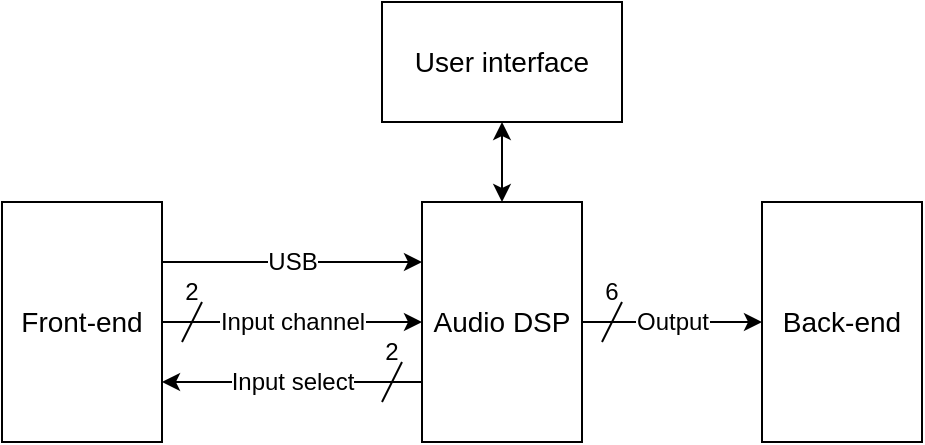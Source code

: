 <mxfile version="15.2.7" type="device" pages="7"><diagram id="cxp_HfCF7i-uFzn4nmI-" name="Final Context diagram"><mxGraphModel dx="1550" dy="895" grid="1" gridSize="10" guides="1" tooltips="1" connect="1" arrows="1" fold="1" page="1" pageScale="1" pageWidth="1169" pageHeight="1654" math="0" shadow="0"><root><mxCell id="-x49bUCK0iHxeOFngTg7-0"/><mxCell id="-x49bUCK0iHxeOFngTg7-1" parent="-x49bUCK0iHxeOFngTg7-0"/><mxCell id="WMaI6yZUzYVuZoNmQiyC-2" value="Input select" style="edgeStyle=orthogonalEdgeStyle;rounded=0;orthogonalLoop=1;jettySize=auto;html=1;exitX=0;exitY=0.75;exitDx=0;exitDy=0;entryX=1;entryY=0.75;entryDx=0;entryDy=0;fontSize=12;startArrow=none;startFill=0;" parent="-x49bUCK0iHxeOFngTg7-1" source="-x49bUCK0iHxeOFngTg7-2" target="-x49bUCK0iHxeOFngTg7-3" edge="1"><mxGeometry relative="1" as="geometry"/></mxCell><mxCell id="Xw0e1wJV4GdDAMo_cdgY-2" value="Output" style="edgeStyle=orthogonalEdgeStyle;rounded=0;orthogonalLoop=1;jettySize=auto;html=1;exitX=1;exitY=0.5;exitDx=0;exitDy=0;entryX=0;entryY=0.5;entryDx=0;entryDy=0;fontSize=12;startArrow=none;startFill=0;" parent="-x49bUCK0iHxeOFngTg7-1" source="-x49bUCK0iHxeOFngTg7-2" target="-x49bUCK0iHxeOFngTg7-4" edge="1"><mxGeometry relative="1" as="geometry"/></mxCell><mxCell id="-x49bUCK0iHxeOFngTg7-2" value="Audio DSP" style="rounded=0;whiteSpace=wrap;html=1;fontSize=14;align=center;" parent="-x49bUCK0iHxeOFngTg7-1" vertex="1"><mxGeometry x="440" y="280" width="80" height="120" as="geometry"/></mxCell><mxCell id="WMaI6yZUzYVuZoNmQiyC-0" value="USB" style="edgeStyle=orthogonalEdgeStyle;rounded=0;orthogonalLoop=1;jettySize=auto;html=1;exitX=1;exitY=0.25;exitDx=0;exitDy=0;entryX=0;entryY=0.25;entryDx=0;entryDy=0;fontSize=12;startArrow=none;startFill=0;" parent="-x49bUCK0iHxeOFngTg7-1" source="-x49bUCK0iHxeOFngTg7-3" target="-x49bUCK0iHxeOFngTg7-2" edge="1"><mxGeometry relative="1" as="geometry"/></mxCell><mxCell id="WMaI6yZUzYVuZoNmQiyC-1" value="Input channel" style="edgeStyle=orthogonalEdgeStyle;rounded=0;orthogonalLoop=1;jettySize=auto;html=1;exitX=1;exitY=0.5;exitDx=0;exitDy=0;entryX=0;entryY=0.5;entryDx=0;entryDy=0;fontSize=12;startArrow=none;startFill=0;" parent="-x49bUCK0iHxeOFngTg7-1" source="-x49bUCK0iHxeOFngTg7-3" target="-x49bUCK0iHxeOFngTg7-2" edge="1"><mxGeometry relative="1" as="geometry"/></mxCell><mxCell id="-x49bUCK0iHxeOFngTg7-3" value="Front-end" style="rounded=0;whiteSpace=wrap;html=1;fontSize=14;align=center;" parent="-x49bUCK0iHxeOFngTg7-1" vertex="1"><mxGeometry x="230" y="280" width="80" height="120" as="geometry"/></mxCell><mxCell id="-x49bUCK0iHxeOFngTg7-4" value="Back-end" style="rounded=0;whiteSpace=wrap;html=1;fontSize=14;align=center;" parent="-x49bUCK0iHxeOFngTg7-1" vertex="1"><mxGeometry x="610" y="280" width="80" height="120" as="geometry"/></mxCell><mxCell id="-x49bUCK0iHxeOFngTg7-6" value="" style="edgeStyle=orthogonalEdgeStyle;rounded=0;orthogonalLoop=1;jettySize=auto;html=1;fontSize=14;startArrow=classic;startFill=1;" parent="-x49bUCK0iHxeOFngTg7-1" source="-x49bUCK0iHxeOFngTg7-5" target="-x49bUCK0iHxeOFngTg7-2" edge="1"><mxGeometry relative="1" as="geometry"/></mxCell><mxCell id="-x49bUCK0iHxeOFngTg7-5" value="User interface" style="rounded=0;whiteSpace=wrap;html=1;fontSize=14;align=center;" parent="-x49bUCK0iHxeOFngTg7-1" vertex="1"><mxGeometry x="420" y="180" width="120" height="60" as="geometry"/></mxCell><mxCell id="Xw0e1wJV4GdDAMo_cdgY-4" value="6" style="text;html=1;strokeColor=none;fillColor=none;align=center;verticalAlign=middle;whiteSpace=wrap;rounded=0;fontSize=12;" parent="-x49bUCK0iHxeOFngTg7-1" vertex="1"><mxGeometry x="530" y="320" width="10" height="10" as="geometry"/></mxCell><mxCell id="Xw0e1wJV4GdDAMo_cdgY-5" value="" style="endArrow=none;html=1;fontSize=12;" parent="-x49bUCK0iHxeOFngTg7-1" edge="1"><mxGeometry width="50" height="50" relative="1" as="geometry"><mxPoint x="530" y="350" as="sourcePoint"/><mxPoint x="540" y="330" as="targetPoint"/></mxGeometry></mxCell><mxCell id="iKeyhKPAhr7CMBYdn-9h-0" value="" style="endArrow=none;html=1;" parent="-x49bUCK0iHxeOFngTg7-1" edge="1"><mxGeometry width="50" height="50" relative="1" as="geometry"><mxPoint x="320" y="350" as="sourcePoint"/><mxPoint x="330" y="330" as="targetPoint"/></mxGeometry></mxCell><mxCell id="iKeyhKPAhr7CMBYdn-9h-1" value="2" style="text;html=1;strokeColor=none;fillColor=none;align=center;verticalAlign=middle;whiteSpace=wrap;rounded=0;fontSize=12;" parent="-x49bUCK0iHxeOFngTg7-1" vertex="1"><mxGeometry x="320" y="320" width="10" height="10" as="geometry"/></mxCell><mxCell id="iKeyhKPAhr7CMBYdn-9h-2" value="" style="endArrow=none;html=1;" parent="-x49bUCK0iHxeOFngTg7-1" edge="1"><mxGeometry width="50" height="50" relative="1" as="geometry"><mxPoint x="420" y="380" as="sourcePoint"/><mxPoint x="430" y="360" as="targetPoint"/></mxGeometry></mxCell><mxCell id="iKeyhKPAhr7CMBYdn-9h-3" value="2" style="text;html=1;strokeColor=none;fillColor=none;align=center;verticalAlign=middle;whiteSpace=wrap;rounded=0;fontSize=12;" parent="-x49bUCK0iHxeOFngTg7-1" vertex="1"><mxGeometry x="420" y="350" width="10" height="10" as="geometry"/></mxCell></root></mxGraphModel></diagram><diagram id="drnFHBJMmZBqvi8jXKfA" name="Front-end"><mxGraphModel dx="1292" dy="746" grid="1" gridSize="10" guides="1" tooltips="1" connect="1" arrows="1" fold="1" page="1" pageScale="1" pageWidth="1169" pageHeight="1654" math="0" shadow="0"><root><mxCell id="J2Kmof6OqlsgtFL5UCNc-0"/><mxCell id="J2Kmof6OqlsgtFL5UCNc-1" parent="J2Kmof6OqlsgtFL5UCNc-0"/><mxCell id="UJxG-eFHPg18p0L2WBsR-51" value="" style="rounded=0;whiteSpace=wrap;html=1;" parent="J2Kmof6OqlsgtFL5UCNc-1" vertex="1"><mxGeometry x="90" y="170" width="670" height="280" as="geometry"/></mxCell><mxCell id="zKt3XnZY2GX83ZJ75hP1-0" value="" style="rounded=0;whiteSpace=wrap;html=1;dashed=1;" parent="J2Kmof6OqlsgtFL5UCNc-1" vertex="1"><mxGeometry x="110" y="250" width="630" height="180" as="geometry"/></mxCell><mxCell id="UJxG-eFHPg18p0L2WBsR-5" value="" style="edgeStyle=orthogonalEdgeStyle;rounded=0;orthogonalLoop=1;jettySize=auto;html=1;startArrow=none;startFill=0;" parent="J2Kmof6OqlsgtFL5UCNc-1" source="UJxG-eFHPg18p0L2WBsR-6" target="UJxG-eFHPg18p0L2WBsR-8" edge="1"><mxGeometry relative="1" as="geometry"/></mxCell><mxCell id="UJxG-eFHPg18p0L2WBsR-6" value="Anti-aliasing filter" style="rounded=0;whiteSpace=wrap;html=1;" parent="J2Kmof6OqlsgtFL5UCNc-1" vertex="1"><mxGeometry x="450" y="300" width="120" height="60" as="geometry"/></mxCell><mxCell id="UJxG-eFHPg18p0L2WBsR-7" value="" style="edgeStyle=orthogonalEdgeStyle;rounded=0;orthogonalLoop=1;jettySize=auto;html=1;startArrow=none;startFill=0;entryX=0;entryY=0.5;entryDx=0;entryDy=0;" parent="J2Kmof6OqlsgtFL5UCNc-1" source="UJxG-eFHPg18p0L2WBsR-8" target="UJxG-eFHPg18p0L2WBsR-17" edge="1"><mxGeometry relative="1" as="geometry"><mxPoint x="770" y="330" as="targetPoint"/></mxGeometry></mxCell><mxCell id="UJxG-eFHPg18p0L2WBsR-8" value="ADC" style="rounded=0;whiteSpace=wrap;html=1;" parent="J2Kmof6OqlsgtFL5UCNc-1" vertex="1"><mxGeometry x="600" y="300" width="120" height="60" as="geometry"/></mxCell><mxCell id="UJxG-eFHPg18p0L2WBsR-37" style="edgeStyle=orthogonalEdgeStyle;rounded=0;orthogonalLoop=1;jettySize=auto;html=1;exitX=1;exitY=0.5;exitDx=0;exitDy=0;entryX=0;entryY=0.5;entryDx=0;entryDy=0;startArrow=none;startFill=0;" parent="J2Kmof6OqlsgtFL5UCNc-1" source="UJxG-eFHPg18p0L2WBsR-9" target="UJxG-eFHPg18p0L2WBsR-32" edge="1"><mxGeometry relative="1" as="geometry"/></mxCell><mxCell id="UJxG-eFHPg18p0L2WBsR-9" value="RCA" style="rounded=0;whiteSpace=wrap;html=1;" parent="J2Kmof6OqlsgtFL5UCNc-1" vertex="1"><mxGeometry x="130" y="270" width="120" height="40" as="geometry"/></mxCell><mxCell id="UJxG-eFHPg18p0L2WBsR-38" style="edgeStyle=orthogonalEdgeStyle;rounded=0;orthogonalLoop=1;jettySize=auto;html=1;exitX=1;exitY=0.5;exitDx=0;exitDy=0;startArrow=none;startFill=0;" parent="J2Kmof6OqlsgtFL5UCNc-1" source="UJxG-eFHPg18p0L2WBsR-10" target="UJxG-eFHPg18p0L2WBsR-33" edge="1"><mxGeometry relative="1" as="geometry"/></mxCell><mxCell id="UJxG-eFHPg18p0L2WBsR-10" value="XLR" style="rounded=0;whiteSpace=wrap;html=1;" parent="J2Kmof6OqlsgtFL5UCNc-1" vertex="1"><mxGeometry x="130" y="320" width="120" height="40" as="geometry"/></mxCell><mxCell id="UJxG-eFHPg18p0L2WBsR-36" style="edgeStyle=orthogonalEdgeStyle;rounded=0;orthogonalLoop=1;jettySize=auto;html=1;exitX=1;exitY=0.5;exitDx=0;exitDy=0;startArrow=none;startFill=0;entryX=0;entryY=0.5;entryDx=0;entryDy=0;" parent="J2Kmof6OqlsgtFL5UCNc-1" source="UJxG-eFHPg18p0L2WBsR-11" target="UJxG-eFHPg18p0L2WBsR-16" edge="1"><mxGeometry relative="1" as="geometry"><mxPoint x="470" y="220" as="targetPoint"/><Array as="points"><mxPoint x="760" y="210"/><mxPoint x="760" y="210"/></Array></mxGeometry></mxCell><mxCell id="UJxG-eFHPg18p0L2WBsR-11" value="USB" style="rounded=0;whiteSpace=wrap;html=1;" parent="J2Kmof6OqlsgtFL5UCNc-1" vertex="1"><mxGeometry x="130" y="190" width="120" height="40" as="geometry"/></mxCell><mxCell id="UJxG-eFHPg18p0L2WBsR-39" style="edgeStyle=orthogonalEdgeStyle;rounded=0;orthogonalLoop=1;jettySize=auto;html=1;exitX=1;exitY=0.5;exitDx=0;exitDy=0;entryX=0;entryY=0.5;entryDx=0;entryDy=0;startArrow=none;startFill=0;" parent="J2Kmof6OqlsgtFL5UCNc-1" source="UJxG-eFHPg18p0L2WBsR-12" target="UJxG-eFHPg18p0L2WBsR-34" edge="1"><mxGeometry relative="1" as="geometry"/></mxCell><mxCell id="UJxG-eFHPg18p0L2WBsR-12" value="6.35mm jack" style="rounded=0;whiteSpace=wrap;html=1;" parent="J2Kmof6OqlsgtFL5UCNc-1" vertex="1"><mxGeometry x="130" y="370" width="120" height="40" as="geometry"/></mxCell><mxCell id="UJxG-eFHPg18p0L2WBsR-16" value="USB data" style="text;html=1;strokeColor=none;fillColor=none;align=center;verticalAlign=middle;whiteSpace=wrap;rounded=0;" parent="J2Kmof6OqlsgtFL5UCNc-1" vertex="1"><mxGeometry x="790" y="200" width="60" height="20" as="geometry"/></mxCell><mxCell id="UJxG-eFHPg18p0L2WBsR-17" value="Input channel" style="text;html=1;strokeColor=none;fillColor=none;align=center;verticalAlign=middle;whiteSpace=wrap;rounded=0;" parent="J2Kmof6OqlsgtFL5UCNc-1" vertex="1"><mxGeometry x="790" y="320" width="50" height="20" as="geometry"/></mxCell><mxCell id="UJxG-eFHPg18p0L2WBsR-44" style="edgeStyle=orthogonalEdgeStyle;rounded=0;orthogonalLoop=1;jettySize=auto;html=1;exitX=1;exitY=0.5;exitDx=0;exitDy=0;entryX=0;entryY=0.5;entryDx=0;entryDy=0;startArrow=none;startFill=0;" parent="J2Kmof6OqlsgtFL5UCNc-1" source="UJxG-eFHPg18p0L2WBsR-29" target="UJxG-eFHPg18p0L2WBsR-6" edge="1"><mxGeometry relative="1" as="geometry"/></mxCell><mxCell id="UJxG-eFHPg18p0L2WBsR-29" value="" style="rounded=0;whiteSpace=wrap;html=1;" parent="J2Kmof6OqlsgtFL5UCNc-1" vertex="1"><mxGeometry x="300" y="280" width="120" height="100" as="geometry"/></mxCell><mxCell id="UJxG-eFHPg18p0L2WBsR-32" value="In 1" style="text;html=1;strokeColor=none;fillColor=none;align=center;verticalAlign=middle;whiteSpace=wrap;rounded=0;" parent="J2Kmof6OqlsgtFL5UCNc-1" vertex="1"><mxGeometry x="300" y="290" width="40" height="20" as="geometry"/></mxCell><mxCell id="UJxG-eFHPg18p0L2WBsR-33" value="In 2" style="text;html=1;strokeColor=none;fillColor=none;align=center;verticalAlign=middle;whiteSpace=wrap;rounded=0;" parent="J2Kmof6OqlsgtFL5UCNc-1" vertex="1"><mxGeometry x="300" y="320" width="40" height="20" as="geometry"/></mxCell><mxCell id="UJxG-eFHPg18p0L2WBsR-34" value="In 3" style="text;html=1;strokeColor=none;fillColor=none;align=center;verticalAlign=middle;whiteSpace=wrap;rounded=0;" parent="J2Kmof6OqlsgtFL5UCNc-1" vertex="1"><mxGeometry x="300" y="350" width="40" height="20" as="geometry"/></mxCell><mxCell id="UJxG-eFHPg18p0L2WBsR-45" value="Out" style="text;html=1;strokeColor=none;fillColor=none;align=center;verticalAlign=middle;whiteSpace=wrap;rounded=0;" parent="J2Kmof6OqlsgtFL5UCNc-1" vertex="1"><mxGeometry x="380" y="320" width="40" height="20" as="geometry"/></mxCell><mxCell id="UJxG-eFHPg18p0L2WBsR-46" value="Selector" style="text;html=1;strokeColor=none;fillColor=none;align=center;verticalAlign=middle;whiteSpace=wrap;rounded=0;" parent="J2Kmof6OqlsgtFL5UCNc-1" vertex="1"><mxGeometry x="340" y="280" width="40" height="20" as="geometry"/></mxCell><mxCell id="UJxG-eFHPg18p0L2WBsR-48" style="edgeStyle=orthogonalEdgeStyle;rounded=0;orthogonalLoop=1;jettySize=auto;html=1;exitX=0;exitY=0.5;exitDx=0;exitDy=0;entryX=0.5;entryY=1;entryDx=0;entryDy=0;startArrow=none;startFill=0;" parent="J2Kmof6OqlsgtFL5UCNc-1" source="UJxG-eFHPg18p0L2WBsR-47" target="UJxG-eFHPg18p0L2WBsR-29" edge="1"><mxGeometry relative="1" as="geometry"/></mxCell><mxCell id="UJxG-eFHPg18p0L2WBsR-47" value="Input select" style="text;html=1;strokeColor=none;fillColor=none;align=center;verticalAlign=middle;whiteSpace=wrap;rounded=0;" parent="J2Kmof6OqlsgtFL5UCNc-1" vertex="1"><mxGeometry x="790" y="400" width="40" height="20" as="geometry"/></mxCell><mxCell id="_J45tQpAGzwhMp0rq6N_-0" value="2x" style="text;html=1;strokeColor=none;fillColor=none;align=center;verticalAlign=middle;whiteSpace=wrap;rounded=0;dashed=1;" parent="J2Kmof6OqlsgtFL5UCNc-1" vertex="1"><mxGeometry x="710" y="250" width="30" height="20" as="geometry"/></mxCell><mxCell id="4RulOpHZThVFsLC6PiXv-0" value="" style="endArrow=none;html=1;" parent="J2Kmof6OqlsgtFL5UCNc-1" edge="1"><mxGeometry width="50" height="50" relative="1" as="geometry"><mxPoint x="770" y="340" as="sourcePoint"/><mxPoint x="780" y="320" as="targetPoint"/></mxGeometry></mxCell><mxCell id="4RulOpHZThVFsLC6PiXv-1" value="" style="endArrow=none;html=1;" parent="J2Kmof6OqlsgtFL5UCNc-1" edge="1"><mxGeometry width="50" height="50" relative="1" as="geometry"><mxPoint x="770" y="420" as="sourcePoint"/><mxPoint x="780" y="400" as="targetPoint"/></mxGeometry></mxCell><mxCell id="4RulOpHZThVFsLC6PiXv-2" value="4" style="text;html=1;strokeColor=none;fillColor=none;align=center;verticalAlign=middle;whiteSpace=wrap;rounded=0;dashed=1;" parent="J2Kmof6OqlsgtFL5UCNc-1" vertex="1"><mxGeometry x="770" y="390" width="10" height="10" as="geometry"/></mxCell><mxCell id="4RulOpHZThVFsLC6PiXv-3" value="2" style="text;html=1;strokeColor=none;fillColor=none;align=center;verticalAlign=middle;whiteSpace=wrap;rounded=0;dashed=1;" parent="J2Kmof6OqlsgtFL5UCNc-1" vertex="1"><mxGeometry x="770" y="310" width="10" height="10" as="geometry"/></mxCell><mxCell id="AD7ViMTGTqvtRrsJXmXk-0" value="Front-end" style="text;html=1;strokeColor=none;fillColor=none;align=center;verticalAlign=middle;whiteSpace=wrap;rounded=0;dashed=1;fontSize=16;" parent="J2Kmof6OqlsgtFL5UCNc-1" vertex="1"><mxGeometry x="382.5" y="150" width="85" height="20" as="geometry"/></mxCell><mxCell id="NZz7JPbLs74GJy2gDvK--1" value="" style="endArrow=none;html=1;" edge="1" parent="J2Kmof6OqlsgtFL5UCNc-1"><mxGeometry width="50" height="50" relative="1" as="geometry"><mxPoint x="720" y="420" as="sourcePoint"/><mxPoint x="730" y="400" as="targetPoint"/></mxGeometry></mxCell><mxCell id="NZz7JPbLs74GJy2gDvK--2" value="2" style="text;html=1;strokeColor=none;fillColor=none;align=center;verticalAlign=middle;whiteSpace=wrap;rounded=0;dashed=1;" vertex="1" parent="J2Kmof6OqlsgtFL5UCNc-1"><mxGeometry x="720" y="390" width="10" height="10" as="geometry"/></mxCell></root></mxGraphModel></diagram><diagram id="6ISztqVL133dhFMmdFjb" name="Back-end"><mxGraphModel dx="1550" dy="895" grid="1" gridSize="10" guides="1" tooltips="1" connect="1" arrows="1" fold="1" page="1" pageScale="1" pageWidth="1169" pageHeight="1654" math="0" shadow="0"><root><mxCell id="WuY8b1AVpgEEGS5DV7i4-0"/><mxCell id="WuY8b1AVpgEEGS5DV7i4-1" parent="WuY8b1AVpgEEGS5DV7i4-0"/><mxCell id="6dPuvrl1OK2DbYj2RHqP-0" value="" style="rounded=0;whiteSpace=wrap;html=1;fontSize=14;align=center;" parent="WuY8b1AVpgEEGS5DV7i4-1" vertex="1"><mxGeometry x="280" y="330" width="670" height="380" as="geometry"/></mxCell><mxCell id="z5SD37s34TJ4U8EzsQm_-104" value="" style="rounded=0;whiteSpace=wrap;html=1;fontSize=14;dashed=1;" parent="WuY8b1AVpgEEGS5DV7i4-1" vertex="1"><mxGeometry x="300" y="570" width="630" height="120" as="geometry"/></mxCell><mxCell id="z5SD37s34TJ4U8EzsQm_-102" value="" style="rounded=0;whiteSpace=wrap;html=1;fontSize=14;dashed=1;" parent="WuY8b1AVpgEEGS5DV7i4-1" vertex="1"><mxGeometry x="300" y="350" width="630" height="200" as="geometry"/></mxCell><mxCell id="_WWZ1vLT-qMAE5hOgy_D-0" value="" style="edgeStyle=orthogonalEdgeStyle;rounded=0;orthogonalLoop=1;jettySize=auto;html=1;startArrow=none;startFill=0;" parent="WuY8b1AVpgEEGS5DV7i4-1" source="_WWZ1vLT-qMAE5hOgy_D-1" target="_WWZ1vLT-qMAE5hOgy_D-5" edge="1"><mxGeometry relative="1" as="geometry"/></mxCell><mxCell id="_WWZ1vLT-qMAE5hOgy_D-1" value="Smoothing" style="rounded=0;whiteSpace=wrap;html=1;" parent="WuY8b1AVpgEEGS5DV7i4-1" vertex="1"><mxGeometry x="475" y="380" width="120" height="60" as="geometry"/></mxCell><mxCell id="_WWZ1vLT-qMAE5hOgy_D-2" value="" style="edgeStyle=orthogonalEdgeStyle;rounded=0;orthogonalLoop=1;jettySize=auto;html=1;startArrow=none;startFill=0;" parent="WuY8b1AVpgEEGS5DV7i4-1" source="_WWZ1vLT-qMAE5hOgy_D-3" target="_WWZ1vLT-qMAE5hOgy_D-1" edge="1"><mxGeometry relative="1" as="geometry"/></mxCell><mxCell id="_WWZ1vLT-qMAE5hOgy_D-3" value="DAC" style="rounded=0;whiteSpace=wrap;html=1;" parent="WuY8b1AVpgEEGS5DV7i4-1" vertex="1"><mxGeometry x="325" y="380" width="120" height="60" as="geometry"/></mxCell><mxCell id="z5SD37s34TJ4U8EzsQm_-24" style="edgeStyle=orthogonalEdgeStyle;rounded=0;orthogonalLoop=1;jettySize=auto;html=1;exitX=1;exitY=0.5;exitDx=0;exitDy=0;fontSize=14;startArrow=none;startFill=0;" parent="WuY8b1AVpgEEGS5DV7i4-1" source="_WWZ1vLT-qMAE5hOgy_D-5" target="z5SD37s34TJ4U8EzsQm_-9" edge="1"><mxGeometry relative="1" as="geometry"/></mxCell><mxCell id="z5SD37s34TJ4U8EzsQm_-106" style="edgeStyle=orthogonalEdgeStyle;rounded=0;orthogonalLoop=1;jettySize=auto;html=1;exitX=1;exitY=0.5;exitDx=0;exitDy=0;entryX=0;entryY=0.5;entryDx=0;entryDy=0;fontSize=14;startArrow=none;startFill=0;" parent="WuY8b1AVpgEEGS5DV7i4-1" source="_WWZ1vLT-qMAE5hOgy_D-5" target="z5SD37s34TJ4U8EzsQm_-10" edge="1"><mxGeometry relative="1" as="geometry"/></mxCell><mxCell id="_WWZ1vLT-qMAE5hOgy_D-5" value="Buffer" style="rounded=0;whiteSpace=wrap;html=1;" parent="WuY8b1AVpgEEGS5DV7i4-1" vertex="1"><mxGeometry x="625" y="380" width="120" height="60" as="geometry"/></mxCell><mxCell id="z5SD37s34TJ4U8EzsQm_-9" value="RCA" style="rounded=0;whiteSpace=wrap;html=1;" parent="WuY8b1AVpgEEGS5DV7i4-1" vertex="1"><mxGeometry x="790" y="390" width="120" height="40" as="geometry"/></mxCell><mxCell id="z5SD37s34TJ4U8EzsQm_-10" value="XLR" style="rounded=0;whiteSpace=wrap;html=1;" parent="WuY8b1AVpgEEGS5DV7i4-1" vertex="1"><mxGeometry x="790" y="440" width="120" height="40" as="geometry"/></mxCell><mxCell id="z5SD37s34TJ4U8EzsQm_-11" value="6.35mm jack" style="rounded=0;whiteSpace=wrap;html=1;" parent="WuY8b1AVpgEEGS5DV7i4-1" vertex="1"><mxGeometry x="790" y="490" width="120" height="40" as="geometry"/></mxCell><mxCell id="z5SD37s34TJ4U8EzsQm_-22" style="edgeStyle=orthogonalEdgeStyle;rounded=0;orthogonalLoop=1;jettySize=auto;html=1;exitX=1;exitY=0.5;exitDx=0;exitDy=0;entryX=0;entryY=0.5;entryDx=0;entryDy=0;fontSize=14;startArrow=none;startFill=0;" parent="WuY8b1AVpgEEGS5DV7i4-1" source="_WWZ1vLT-qMAE5hOgy_D-5" target="z5SD37s34TJ4U8EzsQm_-11" edge="1"><mxGeometry relative="1" as="geometry"/></mxCell><mxCell id="z5SD37s34TJ4U8EzsQm_-25" value="" style="endArrow=classic;html=1;fontSize=14;entryX=0;entryY=0.5;entryDx=0;entryDy=0;" parent="WuY8b1AVpgEEGS5DV7i4-1" target="_WWZ1vLT-qMAE5hOgy_D-3" edge="1"><mxGeometry width="50" height="50" relative="1" as="geometry"><mxPoint x="260" y="410" as="sourcePoint"/><mxPoint x="310" y="390" as="targetPoint"/></mxGeometry></mxCell><mxCell id="z5SD37s34TJ4U8EzsQm_-66" value="" style="edgeStyle=orthogonalEdgeStyle;rounded=0;orthogonalLoop=1;jettySize=auto;html=1;startArrow=none;startFill=0;" parent="WuY8b1AVpgEEGS5DV7i4-1" source="z5SD37s34TJ4U8EzsQm_-67" target="z5SD37s34TJ4U8EzsQm_-71" edge="1"><mxGeometry relative="1" as="geometry"/></mxCell><mxCell id="z5SD37s34TJ4U8EzsQm_-67" value="Smoothing" style="rounded=0;whiteSpace=wrap;html=1;" parent="WuY8b1AVpgEEGS5DV7i4-1" vertex="1"><mxGeometry x="475" y="610" width="120" height="60" as="geometry"/></mxCell><mxCell id="z5SD37s34TJ4U8EzsQm_-68" value="" style="edgeStyle=orthogonalEdgeStyle;rounded=0;orthogonalLoop=1;jettySize=auto;html=1;startArrow=none;startFill=0;" parent="WuY8b1AVpgEEGS5DV7i4-1" source="z5SD37s34TJ4U8EzsQm_-69" target="z5SD37s34TJ4U8EzsQm_-67" edge="1"><mxGeometry relative="1" as="geometry"/></mxCell><mxCell id="z5SD37s34TJ4U8EzsQm_-69" value="DAC" style="rounded=0;whiteSpace=wrap;html=1;" parent="WuY8b1AVpgEEGS5DV7i4-1" vertex="1"><mxGeometry x="325" y="610" width="120" height="60" as="geometry"/></mxCell><mxCell id="z5SD37s34TJ4U8EzsQm_-70" style="edgeStyle=orthogonalEdgeStyle;rounded=0;orthogonalLoop=1;jettySize=auto;html=1;exitX=1;exitY=0.5;exitDx=0;exitDy=0;fontSize=14;startArrow=none;startFill=0;" parent="WuY8b1AVpgEEGS5DV7i4-1" source="z5SD37s34TJ4U8EzsQm_-71" edge="1"><mxGeometry relative="1" as="geometry"><mxPoint x="790" y="640" as="targetPoint"/></mxGeometry></mxCell><mxCell id="z5SD37s34TJ4U8EzsQm_-71" value="Buffer" style="rounded=0;whiteSpace=wrap;html=1;" parent="WuY8b1AVpgEEGS5DV7i4-1" vertex="1"><mxGeometry x="625" y="610" width="120" height="60" as="geometry"/></mxCell><mxCell id="z5SD37s34TJ4U8EzsQm_-73" value="XLR" style="rounded=0;whiteSpace=wrap;html=1;" parent="WuY8b1AVpgEEGS5DV7i4-1" vertex="1"><mxGeometry x="790" y="620" width="120" height="40" as="geometry"/></mxCell><mxCell id="z5SD37s34TJ4U8EzsQm_-77" value="" style="endArrow=classic;html=1;fontSize=14;entryX=0;entryY=0.5;entryDx=0;entryDy=0;" parent="WuY8b1AVpgEEGS5DV7i4-1" target="z5SD37s34TJ4U8EzsQm_-69" edge="1"><mxGeometry width="50" height="50" relative="1" as="geometry"><mxPoint x="260" y="640" as="sourcePoint"/><mxPoint x="310" y="620" as="targetPoint"/></mxGeometry></mxCell><mxCell id="z5SD37s34TJ4U8EzsQm_-103" value="2x" style="text;html=1;strokeColor=none;fillColor=none;align=center;verticalAlign=middle;whiteSpace=wrap;rounded=0;dashed=1;fontSize=14;" parent="WuY8b1AVpgEEGS5DV7i4-1" vertex="1"><mxGeometry x="890" y="350" width="40" height="20" as="geometry"/></mxCell><mxCell id="z5SD37s34TJ4U8EzsQm_-105" value="4x" style="text;html=1;strokeColor=none;fillColor=none;align=center;verticalAlign=middle;whiteSpace=wrap;rounded=0;dashed=1;fontSize=14;" parent="WuY8b1AVpgEEGS5DV7i4-1" vertex="1"><mxGeometry x="890" y="570" width="40" height="20" as="geometry"/></mxCell><mxCell id="z5SD37s34TJ4U8EzsQm_-107" value="" style="endArrow=none;dashed=1;html=1;dashPattern=1 3;strokeWidth=2;fontSize=14;" parent="WuY8b1AVpgEEGS5DV7i4-1" edge="1"><mxGeometry width="50" height="50" relative="1" as="geometry"><mxPoint x="240" y="430" as="sourcePoint"/><mxPoint x="240" y="390" as="targetPoint"/></mxGeometry></mxCell><mxCell id="z5SD37s34TJ4U8EzsQm_-108" value="Ch1" style="text;html=1;strokeColor=none;fillColor=none;align=center;verticalAlign=middle;whiteSpace=wrap;rounded=0;dashed=1;fontSize=14;" parent="WuY8b1AVpgEEGS5DV7i4-1" vertex="1"><mxGeometry x="220" y="370" width="40" height="20" as="geometry"/></mxCell><mxCell id="z5SD37s34TJ4U8EzsQm_-109" value="Ch2" style="text;html=1;strokeColor=none;fillColor=none;align=center;verticalAlign=middle;whiteSpace=wrap;rounded=0;dashed=1;fontSize=14;" parent="WuY8b1AVpgEEGS5DV7i4-1" vertex="1"><mxGeometry x="220" y="430" width="40" height="20" as="geometry"/></mxCell><mxCell id="z5SD37s34TJ4U8EzsQm_-110" value="" style="endArrow=none;dashed=1;html=1;dashPattern=1 3;strokeWidth=2;fontSize=14;" parent="WuY8b1AVpgEEGS5DV7i4-1" edge="1"><mxGeometry width="50" height="50" relative="1" as="geometry"><mxPoint x="240" y="660" as="sourcePoint"/><mxPoint x="240" y="620" as="targetPoint"/></mxGeometry></mxCell><mxCell id="z5SD37s34TJ4U8EzsQm_-111" value="Ch3" style="text;html=1;strokeColor=none;fillColor=none;align=center;verticalAlign=middle;whiteSpace=wrap;rounded=0;dashed=1;fontSize=14;" parent="WuY8b1AVpgEEGS5DV7i4-1" vertex="1"><mxGeometry x="220" y="600" width="40" height="20" as="geometry"/></mxCell><mxCell id="z5SD37s34TJ4U8EzsQm_-112" value="Ch6" style="text;html=1;strokeColor=none;fillColor=none;align=center;verticalAlign=middle;whiteSpace=wrap;rounded=0;dashed=1;fontSize=14;" parent="WuY8b1AVpgEEGS5DV7i4-1" vertex="1"><mxGeometry x="220" y="660" width="40" height="20" as="geometry"/></mxCell><mxCell id="CcEmiZ7p2-A6bj4fl9B1-0" value="Back-end" style="text;html=1;strokeColor=none;fillColor=none;align=center;verticalAlign=middle;whiteSpace=wrap;rounded=0;dashed=1;fontSize=16;" parent="WuY8b1AVpgEEGS5DV7i4-1" vertex="1"><mxGeometry x="572.5" y="310" width="85" height="20" as="geometry"/></mxCell></root></mxGraphModel></diagram><diagram id="gzISgQ57OQdBaE6B1AQl" name="Audio DSP"><mxGraphModel dx="1550" dy="895" grid="1" gridSize="10" guides="1" tooltips="1" connect="1" arrows="1" fold="1" page="1" pageScale="1" pageWidth="1169" pageHeight="1654" math="0" shadow="0"><root><mxCell id="1-0OCku8Fr1xYJ8W4T3n-0"/><mxCell id="1-0OCku8Fr1xYJ8W4T3n-1" parent="1-0OCku8Fr1xYJ8W4T3n-0"/><mxCell id="HdyiZQ66q3sJmGaOQ1qe-0" value="" style="rounded=0;whiteSpace=wrap;html=1;fontSize=14;align=center;" parent="1-0OCku8Fr1xYJ8W4T3n-1" vertex="1"><mxGeometry x="210" y="260" width="650" height="320" as="geometry"/></mxCell><mxCell id="q2AKH1OJSRmiMLv8_z2m-27" value="" style="rounded=0;whiteSpace=wrap;html=1;dashed=1;" parent="1-0OCku8Fr1xYJ8W4T3n-1" vertex="1"><mxGeometry x="550" y="280" width="290" height="120" as="geometry"/></mxCell><mxCell id="0V5c6EQmz6n-76QghrpV-0" value="" style="rounded=0;whiteSpace=wrap;html=1;dashed=1;" parent="1-0OCku8Fr1xYJ8W4T3n-1" vertex="1"><mxGeometry x="230" y="280" width="290" height="120" as="geometry"/></mxCell><mxCell id="FEYwieOXO7bCdx-Jt5sU-1" value="" style="edgeStyle=orthogonalEdgeStyle;rounded=0;orthogonalLoop=1;jettySize=auto;html=1;fontSize=12;startArrow=none;startFill=0;" parent="1-0OCku8Fr1xYJ8W4T3n-1" source="fe45vHr7ey6obHxnqna_-0" target="FEYwieOXO7bCdx-Jt5sU-0" edge="1"><mxGeometry relative="1" as="geometry"/></mxCell><mxCell id="fe45vHr7ey6obHxnqna_-0" value="" style="rounded=0;whiteSpace=wrap;html=1;fontSize=12;" parent="1-0OCku8Fr1xYJ8W4T3n-1" vertex="1"><mxGeometry x="250" y="315" width="100" height="70" as="geometry"/></mxCell><mxCell id="ObjN4DH6imz5N1VBYcFr-0" value="MUX" style="text;html=1;strokeColor=none;fillColor=none;align=center;verticalAlign=middle;whiteSpace=wrap;rounded=0;fontSize=12;" parent="1-0OCku8Fr1xYJ8W4T3n-1" vertex="1"><mxGeometry x="280" y="315" width="40" height="20" as="geometry"/></mxCell><mxCell id="ObjN4DH6imz5N1VBYcFr-1" value="In1" style="text;html=1;strokeColor=none;fillColor=none;align=center;verticalAlign=middle;whiteSpace=wrap;rounded=0;fontSize=12;" parent="1-0OCku8Fr1xYJ8W4T3n-1" vertex="1"><mxGeometry x="250" y="315" width="30" height="20" as="geometry"/></mxCell><mxCell id="ObjN4DH6imz5N1VBYcFr-2" value="In2" style="text;html=1;strokeColor=none;fillColor=none;align=center;verticalAlign=middle;whiteSpace=wrap;rounded=0;fontSize=12;" parent="1-0OCku8Fr1xYJ8W4T3n-1" vertex="1"><mxGeometry x="250" y="340" width="30" height="20" as="geometry"/></mxCell><mxCell id="ObjN4DH6imz5N1VBYcFr-3" value="Out" style="text;html=1;strokeColor=none;fillColor=none;align=center;verticalAlign=middle;whiteSpace=wrap;rounded=0;fontSize=12;" parent="1-0OCku8Fr1xYJ8W4T3n-1" vertex="1"><mxGeometry x="310" y="340" width="40" height="20" as="geometry"/></mxCell><mxCell id="ObjN4DH6imz5N1VBYcFr-4" value="" style="endArrow=classic;html=1;fontSize=12;entryX=0;entryY=0.5;entryDx=0;entryDy=0;exitX=1;exitY=0.5;exitDx=0;exitDy=0;" parent="1-0OCku8Fr1xYJ8W4T3n-1" source="g4NxAeOBRKAjlVC96RvV-17" target="ObjN4DH6imz5N1VBYcFr-1" edge="1"><mxGeometry width="50" height="50" relative="1" as="geometry"><mxPoint x="210" y="355" as="sourcePoint"/><mxPoint x="220" y="305" as="targetPoint"/></mxGeometry></mxCell><mxCell id="ObjN4DH6imz5N1VBYcFr-5" value="" style="endArrow=classic;html=1;fontSize=12;entryX=0;entryY=0.5;entryDx=0;entryDy=0;exitX=1;exitY=0.5;exitDx=0;exitDy=0;" parent="1-0OCku8Fr1xYJ8W4T3n-1" source="g4NxAeOBRKAjlVC96RvV-18" target="ObjN4DH6imz5N1VBYcFr-2" edge="1"><mxGeometry width="50" height="50" relative="1" as="geometry"><mxPoint x="210" y="385" as="sourcePoint"/><mxPoint x="220" y="365" as="targetPoint"/></mxGeometry></mxCell><mxCell id="q2AKH1OJSRmiMLv8_z2m-29" style="edgeStyle=orthogonalEdgeStyle;rounded=0;orthogonalLoop=1;jettySize=auto;html=1;exitX=1;exitY=0.5;exitDx=0;exitDy=0;entryX=0;entryY=0.5;entryDx=0;entryDy=0;" parent="1-0OCku8Fr1xYJ8W4T3n-1" source="FEYwieOXO7bCdx-Jt5sU-0" target="q2AKH1OJSRmiMLv8_z2m-22" edge="1"><mxGeometry relative="1" as="geometry"/></mxCell><mxCell id="FEYwieOXO7bCdx-Jt5sU-0" value="Sampler" style="rounded=0;whiteSpace=wrap;html=1;fontSize=12;" parent="1-0OCku8Fr1xYJ8W4T3n-1" vertex="1"><mxGeometry x="380" y="320" width="120" height="60" as="geometry"/></mxCell><mxCell id="q2AKH1OJSRmiMLv8_z2m-40" style="edgeStyle=orthogonalEdgeStyle;rounded=0;orthogonalLoop=1;jettySize=auto;html=1;exitX=1;exitY=0.25;exitDx=0;exitDy=0;" parent="1-0OCku8Fr1xYJ8W4T3n-1" source="xtHNAAesrZ8NwTncVwt1-0" edge="1"><mxGeometry relative="1" as="geometry"><mxPoint x="900" y="433" as="targetPoint"/></mxGeometry></mxCell><mxCell id="q2AKH1OJSRmiMLv8_z2m-41" style="edgeStyle=orthogonalEdgeStyle;rounded=0;orthogonalLoop=1;jettySize=auto;html=1;exitX=1;exitY=0.75;exitDx=0;exitDy=0;" parent="1-0OCku8Fr1xYJ8W4T3n-1" source="xtHNAAesrZ8NwTncVwt1-0" edge="1"><mxGeometry relative="1" as="geometry"><mxPoint x="900" y="458" as="targetPoint"/></mxGeometry></mxCell><mxCell id="xtHNAAesrZ8NwTncVwt1-0" value="Controller" style="rounded=0;whiteSpace=wrap;html=1;fontSize=12;" parent="1-0OCku8Fr1xYJ8W4T3n-1" vertex="1"><mxGeometry x="250" y="420" width="570" height="50" as="geometry"/></mxCell><mxCell id="g4NxAeOBRKAjlVC96RvV-1" value="Input select" style="text;html=1;strokeColor=none;fillColor=none;align=center;verticalAlign=middle;whiteSpace=wrap;rounded=0;fontSize=12;" parent="1-0OCku8Fr1xYJ8W4T3n-1" vertex="1"><mxGeometry x="900" y="420" width="70" height="20" as="geometry"/></mxCell><mxCell id="g4NxAeOBRKAjlVC96RvV-4" value="sel" style="text;html=1;strokeColor=none;fillColor=none;align=center;verticalAlign=middle;whiteSpace=wrap;rounded=0;fontSize=12;" parent="1-0OCku8Fr1xYJ8W4T3n-1" vertex="1"><mxGeometry x="285" y="365" width="30" height="20" as="geometry"/></mxCell><mxCell id="g4NxAeOBRKAjlVC96RvV-8" value="" style="endArrow=classic;html=1;fontSize=12;entryX=0.5;entryY=1;entryDx=0;entryDy=0;" parent="1-0OCku8Fr1xYJ8W4T3n-1" target="g4NxAeOBRKAjlVC96RvV-4" edge="1"><mxGeometry width="50" height="50" relative="1" as="geometry"><mxPoint x="300" y="420" as="sourcePoint"/><mxPoint x="300" y="390" as="targetPoint"/></mxGeometry></mxCell><mxCell id="g4NxAeOBRKAjlVC96RvV-9" value="" style="endArrow=classic;html=1;fontSize=12;" parent="1-0OCku8Fr1xYJ8W4T3n-1" edge="1"><mxGeometry width="50" height="50" relative="1" as="geometry"><mxPoint x="440" y="420" as="sourcePoint"/><mxPoint x="439.5" y="380" as="targetPoint"/></mxGeometry></mxCell><mxCell id="g4NxAeOBRKAjlVC96RvV-13" value="" style="endArrow=classic;html=1;fontSize=12;entryX=0;entryY=0.5;entryDx=0;entryDy=0;" parent="1-0OCku8Fr1xYJ8W4T3n-1" target="xtHNAAesrZ8NwTncVwt1-0" edge="1"><mxGeometry width="50" height="50" relative="1" as="geometry"><mxPoint x="190" y="445" as="sourcePoint"/><mxPoint x="220" y="420" as="targetPoint"/></mxGeometry></mxCell><mxCell id="g4NxAeOBRKAjlVC96RvV-14" value="User interface" style="text;html=1;strokeColor=none;fillColor=none;align=center;verticalAlign=middle;whiteSpace=wrap;rounded=0;fontSize=12;" parent="1-0OCku8Fr1xYJ8W4T3n-1" vertex="1"><mxGeometry x="140" y="435" width="50" height="20" as="geometry"/></mxCell><mxCell id="g4NxAeOBRKAjlVC96RvV-15" value="User interface" style="text;html=1;strokeColor=none;fillColor=none;align=center;verticalAlign=middle;whiteSpace=wrap;rounded=0;fontSize=12;" parent="1-0OCku8Fr1xYJ8W4T3n-1" vertex="1"><mxGeometry x="900" y="450" width="50" height="20" as="geometry"/></mxCell><mxCell id="g4NxAeOBRKAjlVC96RvV-17" value="USB input" style="text;html=1;strokeColor=none;fillColor=none;align=center;verticalAlign=middle;whiteSpace=wrap;rounded=0;fontSize=12;" parent="1-0OCku8Fr1xYJ8W4T3n-1" vertex="1"><mxGeometry x="130" y="315" width="60" height="20" as="geometry"/></mxCell><mxCell id="g4NxAeOBRKAjlVC96RvV-18" value="Input channel 1" style="text;html=1;strokeColor=none;fillColor=none;align=center;verticalAlign=middle;whiteSpace=wrap;rounded=0;fontSize=12;" parent="1-0OCku8Fr1xYJ8W4T3n-1" vertex="1"><mxGeometry x="100" y="340" width="90" height="20" as="geometry"/></mxCell><mxCell id="q2AKH1OJSRmiMLv8_z2m-36" style="edgeStyle=orthogonalEdgeStyle;rounded=0;orthogonalLoop=1;jettySize=auto;html=1;exitX=1;exitY=0.5;exitDx=0;exitDy=0;" parent="1-0OCku8Fr1xYJ8W4T3n-1" source="g4NxAeOBRKAjlVC96RvV-19" edge="1"><mxGeometry relative="1" as="geometry"><mxPoint x="900" y="350" as="targetPoint"/></mxGeometry></mxCell><mxCell id="g4NxAeOBRKAjlVC96RvV-19" value="Signal processing" style="rounded=0;whiteSpace=wrap;html=1;fontSize=12;" parent="1-0OCku8Fr1xYJ8W4T3n-1" vertex="1"><mxGeometry x="700" y="320" width="120" height="60" as="geometry"/></mxCell><mxCell id="ab8m0iWpOFD-8WTZiX-8-1" style="edgeStyle=orthogonalEdgeStyle;rounded=0;orthogonalLoop=1;jettySize=auto;html=1;exitX=0.5;exitY=0;exitDx=0;exitDy=0;entryX=0.5;entryY=1;entryDx=0;entryDy=0;fontSize=12;startArrow=classic;startFill=1;" parent="1-0OCku8Fr1xYJ8W4T3n-1" source="ab8m0iWpOFD-8WTZiX-8-2" target="xtHNAAesrZ8NwTncVwt1-0" edge="1"><mxGeometry relative="1" as="geometry"><mxPoint x="525" y="500" as="sourcePoint"/></mxGeometry></mxCell><mxCell id="ab8m0iWpOFD-8WTZiX-8-2" value="Memory" style="shape=datastore;whiteSpace=wrap;html=1;fontSize=12;align=center;" parent="1-0OCku8Fr1xYJ8W4T3n-1" vertex="1"><mxGeometry x="505" y="510" width="60" height="60" as="geometry"/></mxCell><mxCell id="VxH3IFYX8B9F6oUw0T-E-2" style="edgeStyle=orthogonalEdgeStyle;rounded=0;orthogonalLoop=1;jettySize=auto;html=1;exitX=1;exitY=0.5;exitDx=0;exitDy=0;entryX=0;entryY=0.5;entryDx=0;entryDy=0;" parent="1-0OCku8Fr1xYJ8W4T3n-1" source="VxH3IFYX8B9F6oUw0T-E-0" target="VxH3IFYX8B9F6oUw0T-E-1" edge="1"><mxGeometry relative="1" as="geometry"/></mxCell><mxCell id="VxH3IFYX8B9F6oUw0T-E-0" value="Input channel 2" style="text;html=1;strokeColor=none;fillColor=none;align=center;verticalAlign=middle;whiteSpace=wrap;rounded=0;fontSize=12;" parent="1-0OCku8Fr1xYJ8W4T3n-1" vertex="1"><mxGeometry x="100" y="365" width="90" height="20" as="geometry"/></mxCell><mxCell id="VxH3IFYX8B9F6oUw0T-E-1" value="In3" style="text;html=1;strokeColor=none;fillColor=none;align=center;verticalAlign=middle;whiteSpace=wrap;rounded=0;fontSize=12;" parent="1-0OCku8Fr1xYJ8W4T3n-1" vertex="1"><mxGeometry x="250" y="365" width="30" height="20" as="geometry"/></mxCell><mxCell id="0V5c6EQmz6n-76QghrpV-1" value="3x" style="text;html=1;strokeColor=none;fillColor=none;align=center;verticalAlign=middle;whiteSpace=wrap;rounded=0;dashed=1;" parent="1-0OCku8Fr1xYJ8W4T3n-1" vertex="1"><mxGeometry x="480" y="280" width="40" height="20" as="geometry"/></mxCell><mxCell id="q2AKH1OJSRmiMLv8_z2m-19" value="" style="rounded=0;whiteSpace=wrap;html=1;fontSize=12;" parent="1-0OCku8Fr1xYJ8W4T3n-1" vertex="1"><mxGeometry x="570" y="315" width="100" height="70" as="geometry"/></mxCell><mxCell id="q2AKH1OJSRmiMLv8_z2m-20" value="MUX" style="text;html=1;strokeColor=none;fillColor=none;align=center;verticalAlign=middle;whiteSpace=wrap;rounded=0;fontSize=12;" parent="1-0OCku8Fr1xYJ8W4T3n-1" vertex="1"><mxGeometry x="600" y="315" width="40" height="20" as="geometry"/></mxCell><mxCell id="q2AKH1OJSRmiMLv8_z2m-22" value="In" style="text;html=1;strokeColor=none;fillColor=none;align=center;verticalAlign=middle;whiteSpace=wrap;rounded=0;fontSize=12;" parent="1-0OCku8Fr1xYJ8W4T3n-1" vertex="1"><mxGeometry x="570" y="340" width="20" height="20" as="geometry"/></mxCell><mxCell id="q2AKH1OJSRmiMLv8_z2m-26" style="edgeStyle=orthogonalEdgeStyle;rounded=0;orthogonalLoop=1;jettySize=auto;html=1;exitX=1;exitY=0.5;exitDx=0;exitDy=0;entryX=0;entryY=0.5;entryDx=0;entryDy=0;" parent="1-0OCku8Fr1xYJ8W4T3n-1" source="q2AKH1OJSRmiMLv8_z2m-23" target="g4NxAeOBRKAjlVC96RvV-19" edge="1"><mxGeometry relative="1" as="geometry"/></mxCell><mxCell id="q2AKH1OJSRmiMLv8_z2m-23" value="Out" style="text;html=1;strokeColor=none;fillColor=none;align=center;verticalAlign=middle;whiteSpace=wrap;rounded=0;fontSize=12;" parent="1-0OCku8Fr1xYJ8W4T3n-1" vertex="1"><mxGeometry x="630" y="340" width="40" height="20" as="geometry"/></mxCell><mxCell id="q2AKH1OJSRmiMLv8_z2m-24" value="sel" style="text;html=1;strokeColor=none;fillColor=none;align=center;verticalAlign=middle;whiteSpace=wrap;rounded=0;fontSize=12;" parent="1-0OCku8Fr1xYJ8W4T3n-1" vertex="1"><mxGeometry x="605" y="365" width="30" height="20" as="geometry"/></mxCell><mxCell id="q2AKH1OJSRmiMLv8_z2m-28" value="6x" style="text;html=1;strokeColor=none;fillColor=none;align=center;verticalAlign=middle;whiteSpace=wrap;rounded=0;dashed=1;" parent="1-0OCku8Fr1xYJ8W4T3n-1" vertex="1"><mxGeometry x="800" y="280" width="40" height="20" as="geometry"/></mxCell><mxCell id="q2AKH1OJSRmiMLv8_z2m-31" value="" style="endArrow=none;html=1;" parent="1-0OCku8Fr1xYJ8W4T3n-1" edge="1"><mxGeometry width="50" height="50" relative="1" as="geometry"><mxPoint x="530" y="360" as="sourcePoint"/><mxPoint x="540" y="340" as="targetPoint"/></mxGeometry></mxCell><mxCell id="q2AKH1OJSRmiMLv8_z2m-32" value="3" style="text;html=1;strokeColor=none;fillColor=none;align=center;verticalAlign=middle;whiteSpace=wrap;rounded=0;dashed=1;" parent="1-0OCku8Fr1xYJ8W4T3n-1" vertex="1"><mxGeometry x="530" y="325" width="10" height="15" as="geometry"/></mxCell><mxCell id="q2AKH1OJSRmiMLv8_z2m-37" value="Output channel" style="text;html=1;strokeColor=none;fillColor=none;align=center;verticalAlign=middle;whiteSpace=wrap;rounded=0;dashed=1;" parent="1-0OCku8Fr1xYJ8W4T3n-1" vertex="1"><mxGeometry x="900" y="340" width="90" height="20" as="geometry"/></mxCell><mxCell id="q2AKH1OJSRmiMLv8_z2m-38" value="" style="endArrow=none;html=1;" parent="1-0OCku8Fr1xYJ8W4T3n-1" edge="1"><mxGeometry width="50" height="50" relative="1" as="geometry"><mxPoint x="870" y="360" as="sourcePoint"/><mxPoint x="880" y="340" as="targetPoint"/></mxGeometry></mxCell><mxCell id="q2AKH1OJSRmiMLv8_z2m-39" value="6" style="text;html=1;strokeColor=none;fillColor=none;align=center;verticalAlign=middle;whiteSpace=wrap;rounded=0;dashed=1;" parent="1-0OCku8Fr1xYJ8W4T3n-1" vertex="1"><mxGeometry x="870" y="330" width="10" height="10" as="geometry"/></mxCell><mxCell id="q2AKH1OJSRmiMLv8_z2m-42" value="" style="endArrow=none;html=1;" parent="1-0OCku8Fr1xYJ8W4T3n-1" edge="1"><mxGeometry width="50" height="50" relative="1" as="geometry"><mxPoint x="870" y="440" as="sourcePoint"/><mxPoint x="880" y="420" as="targetPoint"/></mxGeometry></mxCell><mxCell id="q2AKH1OJSRmiMLv8_z2m-43" value="2" style="text;html=1;strokeColor=none;fillColor=none;align=center;verticalAlign=middle;whiteSpace=wrap;rounded=0;dashed=1;" parent="1-0OCku8Fr1xYJ8W4T3n-1" vertex="1"><mxGeometry x="870" y="410" width="10" height="10" as="geometry"/></mxCell><mxCell id="q2AKH1OJSRmiMLv8_z2m-44" value="" style="endArrow=classic;html=1;entryX=0.5;entryY=1;entryDx=0;entryDy=0;" parent="1-0OCku8Fr1xYJ8W4T3n-1" target="q2AKH1OJSRmiMLv8_z2m-24" edge="1"><mxGeometry width="50" height="50" relative="1" as="geometry"><mxPoint x="620" y="420" as="sourcePoint"/><mxPoint x="670" y="370" as="targetPoint"/></mxGeometry></mxCell><mxCell id="q2AKH1OJSRmiMLv8_z2m-45" value="" style="endArrow=classic;html=1;entryX=0.5;entryY=1;entryDx=0;entryDy=0;" parent="1-0OCku8Fr1xYJ8W4T3n-1" target="g4NxAeOBRKAjlVC96RvV-19" edge="1"><mxGeometry width="50" height="50" relative="1" as="geometry"><mxPoint x="760" y="420" as="sourcePoint"/><mxPoint x="810" y="370" as="targetPoint"/></mxGeometry></mxCell><mxCell id="wSmmpNYDYhnZRhiszs17-0" value="Audio DSP" style="text;html=1;strokeColor=none;fillColor=none;align=center;verticalAlign=middle;whiteSpace=wrap;rounded=0;dashed=1;fontSize=16;" parent="1-0OCku8Fr1xYJ8W4T3n-1" vertex="1"><mxGeometry x="492.5" y="240" width="85" height="20" as="geometry"/></mxCell><mxCell id="98ChkrN-Jq7A58aDV4XR-0" value="Input manager" style="text;html=1;strokeColor=none;fillColor=none;align=center;verticalAlign=middle;whiteSpace=wrap;rounded=0;" parent="1-0OCku8Fr1xYJ8W4T3n-1" vertex="1"><mxGeometry x="327.5" y="280" width="95" height="20" as="geometry"/></mxCell><mxCell id="98ChkrN-Jq7A58aDV4XR-1" value="Output manager" style="text;html=1;strokeColor=none;fillColor=none;align=center;verticalAlign=middle;whiteSpace=wrap;rounded=0;" parent="1-0OCku8Fr1xYJ8W4T3n-1" vertex="1"><mxGeometry x="647.5" y="280" width="95" height="20" as="geometry"/></mxCell></root></mxGraphModel></diagram><diagram id="U269z_qe--TWBGbGWaFD" name="Signal processor"><mxGraphModel dx="1550" dy="895" grid="1" gridSize="10" guides="1" tooltips="1" connect="1" arrows="1" fold="1" page="1" pageScale="1" pageWidth="1169" pageHeight="1654" math="0" shadow="0"><root><mxCell id="m0Qxii-BYYjljNajoUdY-0"/><mxCell id="m0Qxii-BYYjljNajoUdY-1" parent="m0Qxii-BYYjljNajoUdY-0"/><mxCell id="Dh_VQ3pHRJXoLKrGyq_8-0" value="" style="rounded=0;whiteSpace=wrap;html=1;fontSize=14;align=center;" parent="m0Qxii-BYYjljNajoUdY-1" vertex="1"><mxGeometry x="190" y="50" width="490" height="530" as="geometry"/></mxCell><mxCell id="8Q-0WY4nXwMEwJdOHv_v-1" style="edgeStyle=orthogonalEdgeStyle;rounded=0;orthogonalLoop=1;jettySize=auto;html=1;exitX=1;exitY=0.5;exitDx=0;exitDy=0;entryX=0;entryY=0.5;entryDx=0;entryDy=0;fontSize=14;startArrow=none;startFill=0;" parent="m0Qxii-BYYjljNajoUdY-1" source="BnumXHmi6sKazIriMOJ1-0" target="fdmPFJ5A3cYWUylmJLQ8-1" edge="1"><mxGeometry relative="1" as="geometry"/></mxCell><mxCell id="BnumXHmi6sKazIriMOJ1-0" value="" style="rounded=0;whiteSpace=wrap;html=1;fontSize=12;align=center;dashed=1;" parent="m0Qxii-BYYjljNajoUdY-1" vertex="1"><mxGeometry x="210" y="80" width="450" height="480" as="geometry"/></mxCell><mxCell id="PqbN-umiEk3SUtBZjq4h-9" value="Delay" style="rounded=0;whiteSpace=wrap;html=1;fontSize=14;" parent="m0Qxii-BYYjljNajoUdY-1" vertex="1"><mxGeometry x="447" y="300" width="80" height="60" as="geometry"/></mxCell><mxCell id="TMEBVb4122dve_yLUESU-1" value="Distortion" style="rounded=0;whiteSpace=wrap;html=1;fontSize=14;" parent="m0Qxii-BYYjljNajoUdY-1" vertex="1"><mxGeometry x="337" y="210" width="80" height="60" as="geometry"/></mxCell><mxCell id="TMEBVb4122dve_yLUESU-2" value="Fuzz" style="rounded=0;whiteSpace=wrap;html=1;fontSize=14;" parent="m0Qxii-BYYjljNajoUdY-1" vertex="1"><mxGeometry x="337" y="300" width="80" height="60" as="geometry"/></mxCell><mxCell id="TMEBVb4122dve_yLUESU-3" value="Reverb" style="rounded=0;whiteSpace=wrap;html=1;fontSize=14;" parent="m0Qxii-BYYjljNajoUdY-1" vertex="1"><mxGeometry x="337" y="390" width="80" height="60" as="geometry"/></mxCell><mxCell id="TMEBVb4122dve_yLUESU-4" value="Chorus" style="rounded=0;whiteSpace=wrap;html=1;fontSize=14;" parent="m0Qxii-BYYjljNajoUdY-1" vertex="1"><mxGeometry x="232" y="480" width="80" height="60" as="geometry"/></mxCell><mxCell id="TMEBVb4122dve_yLUESU-5" value="Compressor" style="rounded=0;whiteSpace=wrap;html=1;fontSize=14;" parent="m0Qxii-BYYjljNajoUdY-1" vertex="1"><mxGeometry x="447" y="390" width="80" height="60" as="geometry"/></mxCell><mxCell id="TMEBVb4122dve_yLUESU-6" value="Wah" style="rounded=0;whiteSpace=wrap;html=1;fontSize=14;" parent="m0Qxii-BYYjljNajoUdY-1" vertex="1"><mxGeometry x="337" y="480" width="80" height="60" as="geometry"/></mxCell><mxCell id="TMEBVb4122dve_yLUESU-7" value="Phaser" style="rounded=0;whiteSpace=wrap;html=1;fontSize=14;" parent="m0Qxii-BYYjljNajoUdY-1" vertex="1"><mxGeometry x="557" y="390" width="80" height="60" as="geometry"/></mxCell><mxCell id="TMEBVb4122dve_yLUESU-8" value="Flanger" style="rounded=0;whiteSpace=wrap;html=1;fontSize=14;" parent="m0Qxii-BYYjljNajoUdY-1" vertex="1"><mxGeometry x="447" y="480" width="80" height="60" as="geometry"/></mxCell><mxCell id="TMEBVb4122dve_yLUESU-9" value="Looper" style="rounded=0;whiteSpace=wrap;html=1;fontSize=14;" parent="m0Qxii-BYYjljNajoUdY-1" vertex="1"><mxGeometry x="557" y="300" width="80" height="60" as="geometry"/></mxCell><mxCell id="TMEBVb4122dve_yLUESU-10" value="Overdrive" style="rounded=0;whiteSpace=wrap;html=1;fontSize=14;" parent="m0Qxii-BYYjljNajoUdY-1" vertex="1"><mxGeometry x="447" y="210" width="80" height="60" as="geometry"/></mxCell><mxCell id="TMEBVb4122dve_yLUESU-11" value="Wow and flutter" style="rounded=0;whiteSpace=wrap;html=1;fontSize=14;" parent="m0Qxii-BYYjljNajoUdY-1" vertex="1"><mxGeometry x="557" y="210" width="80" height="60" as="geometry"/></mxCell><mxCell id="TMEBVb4122dve_yLUESU-12" value="Modulator" style="rounded=0;whiteSpace=wrap;html=1;fontSize=14;" parent="m0Qxii-BYYjljNajoUdY-1" vertex="1"><mxGeometry x="557" y="120" width="80" height="60" as="geometry"/></mxCell><mxCell id="TMEBVb4122dve_yLUESU-13" value="Echo" style="rounded=0;whiteSpace=wrap;html=1;fontSize=14;" parent="m0Qxii-BYYjljNajoUdY-1" vertex="1"><mxGeometry x="447" y="120" width="80" height="60" as="geometry"/></mxCell><mxCell id="TMEBVb4122dve_yLUESU-14" value="Fade in" style="rounded=0;whiteSpace=wrap;html=1;fontSize=14;" parent="m0Qxii-BYYjljNajoUdY-1" vertex="1"><mxGeometry x="337" y="120" width="80" height="60" as="geometry"/></mxCell><mxCell id="TMEBVb4122dve_yLUESU-15" value="Tremolo" style="rounded=0;whiteSpace=wrap;html=1;fontSize=14;" parent="m0Qxii-BYYjljNajoUdY-1" vertex="1"><mxGeometry x="232" y="210" width="80" height="60" as="geometry"/></mxCell><mxCell id="TMEBVb4122dve_yLUESU-16" value="Octave" style="rounded=0;whiteSpace=wrap;html=1;fontSize=14;" parent="m0Qxii-BYYjljNajoUdY-1" vertex="1"><mxGeometry x="232" y="120" width="80" height="60" as="geometry"/></mxCell><mxCell id="TMEBVb4122dve_yLUESU-17" value="Gain" style="rounded=0;whiteSpace=wrap;html=1;fontSize=14;" parent="m0Qxii-BYYjljNajoUdY-1" vertex="1"><mxGeometry x="232" y="300" width="80" height="60" as="geometry"/></mxCell><mxCell id="TMEBVb4122dve_yLUESU-18" value="Pitch shifter" style="rounded=0;whiteSpace=wrap;html=1;fontSize=14;" parent="m0Qxii-BYYjljNajoUdY-1" vertex="1"><mxGeometry x="232" y="390" width="80" height="60" as="geometry"/></mxCell><mxCell id="BnumXHmi6sKazIriMOJ1-1" value="Effect manager" style="text;html=1;strokeColor=none;fillColor=none;align=center;verticalAlign=middle;whiteSpace=wrap;rounded=0;dashed=1;fontSize=14;" parent="m0Qxii-BYYjljNajoUdY-1" vertex="1"><mxGeometry x="382.5" y="90" width="105" height="20" as="geometry"/></mxCell><mxCell id="BnumXHmi6sKazIriMOJ1-2" value="" style="endArrow=classic;html=1;fontSize=14;entryX=0;entryY=0.5;entryDx=0;entryDy=0;exitX=1;exitY=0.5;exitDx=0;exitDy=0;" parent="m0Qxii-BYYjljNajoUdY-1" source="BnumXHmi6sKazIriMOJ1-3" target="BnumXHmi6sKazIriMOJ1-0" edge="1"><mxGeometry width="50" height="50" relative="1" as="geometry"><mxPoint x="170" y="315" as="sourcePoint"/><mxPoint x="150" y="270" as="targetPoint"/></mxGeometry></mxCell><mxCell id="BnumXHmi6sKazIriMOJ1-3" value="Input" style="text;html=1;strokeColor=none;fillColor=none;align=center;verticalAlign=middle;whiteSpace=wrap;rounded=0;dashed=1;fontSize=14;" parent="m0Qxii-BYYjljNajoUdY-1" vertex="1"><mxGeometry x="130" y="310" width="40" height="20" as="geometry"/></mxCell><mxCell id="fdmPFJ5A3cYWUylmJLQ8-1" value="Output" style="text;html=1;strokeColor=none;fillColor=none;align=center;verticalAlign=middle;whiteSpace=wrap;rounded=0;dashed=1;fontSize=14;" parent="m0Qxii-BYYjljNajoUdY-1" vertex="1"><mxGeometry x="700" y="310" width="50" height="20" as="geometry"/></mxCell><mxCell id="8Q-0WY4nXwMEwJdOHv_v-0" value="Equalizer" style="rounded=0;whiteSpace=wrap;html=1;fontSize=14;" parent="m0Qxii-BYYjljNajoUdY-1" vertex="1"><mxGeometry x="557" y="480" width="80" height="60" as="geometry"/></mxCell><mxCell id="z_J9yi6Dfcax8P8A5iV_-0" value="Signal processor" style="text;html=1;strokeColor=none;fillColor=none;align=center;verticalAlign=middle;whiteSpace=wrap;rounded=0;dashed=1;fontSize=16;" parent="m0Qxii-BYYjljNajoUdY-1" vertex="1"><mxGeometry x="366.25" y="30" width="137.5" height="20" as="geometry"/></mxCell></root></mxGraphModel></diagram><diagram id="efPpb8I0-IfpnYCBi7w-" name="Input/Output manager"><mxGraphModel dx="1550" dy="895" grid="1" gridSize="10" guides="1" tooltips="1" connect="1" arrows="1" fold="1" page="1" pageScale="1" pageWidth="1169" pageHeight="1654" math="0" shadow="0"><root><mxCell id="drFzXDeT19qc_DnP9fVm-0"/><mxCell id="drFzXDeT19qc_DnP9fVm-1" parent="drFzXDeT19qc_DnP9fVm-0"/><mxCell id="e8tSyCqCneQJEIizFCQq-0" value="" style="rounded=0;whiteSpace=wrap;html=1;" parent="drFzXDeT19qc_DnP9fVm-1" vertex="1"><mxGeometry x="300" y="70" width="470" height="730" as="geometry"/></mxCell><mxCell id="e8tSyCqCneQJEIizFCQq-1" value="Channel manager" style="text;html=1;strokeColor=none;fillColor=none;align=center;verticalAlign=middle;whiteSpace=wrap;rounded=0;dashed=1;fontSize=16;" parent="drFzXDeT19qc_DnP9fVm-1" vertex="1"><mxGeometry x="455.63" y="50" width="158.75" height="20" as="geometry"/></mxCell><mxCell id="2UtcWcUuldOr_bcUSk9e-46" style="edgeStyle=orthogonalEdgeStyle;rounded=0;orthogonalLoop=1;jettySize=auto;html=1;exitX=1;exitY=0.5;exitDx=0;exitDy=0;entryX=0;entryY=0.5;entryDx=0;entryDy=0;" parent="drFzXDeT19qc_DnP9fVm-1" source="e8tSyCqCneQJEIizFCQq-7" target="2UtcWcUuldOr_bcUSk9e-108" edge="1"><mxGeometry relative="1" as="geometry"><mxPoint x="230" y="125" as="targetPoint"/></mxGeometry></mxCell><mxCell id="e8tSyCqCneQJEIizFCQq-7" value="Input channel 1" style="text;html=1;strokeColor=none;fillColor=none;align=center;verticalAlign=middle;whiteSpace=wrap;rounded=0;fontSize=12;" parent="drFzXDeT19qc_DnP9fVm-1" vertex="1"><mxGeometry x="180" y="95" width="90" height="20" as="geometry"/></mxCell><mxCell id="2UtcWcUuldOr_bcUSk9e-47" style="edgeStyle=orthogonalEdgeStyle;rounded=0;orthogonalLoop=1;jettySize=auto;html=1;exitX=1;exitY=0.5;exitDx=0;exitDy=0;entryX=0;entryY=0.5;entryDx=0;entryDy=0;" parent="drFzXDeT19qc_DnP9fVm-1" source="e8tSyCqCneQJEIizFCQq-11" target="2UtcWcUuldOr_bcUSk9e-35" edge="1"><mxGeometry relative="1" as="geometry"><mxPoint x="230" y="150" as="targetPoint"/></mxGeometry></mxCell><mxCell id="e8tSyCqCneQJEIizFCQq-11" value="Input channel 2" style="text;html=1;strokeColor=none;fillColor=none;align=center;verticalAlign=middle;whiteSpace=wrap;rounded=0;fontSize=12;" parent="drFzXDeT19qc_DnP9fVm-1" vertex="1"><mxGeometry x="180" y="140" width="90" height="20" as="geometry"/></mxCell><mxCell id="2UtcWcUuldOr_bcUSk9e-48" style="edgeStyle=orthogonalEdgeStyle;rounded=0;orthogonalLoop=1;jettySize=auto;html=1;exitX=1;exitY=0.5;exitDx=0;exitDy=0;entryX=0;entryY=0.5;entryDx=0;entryDy=0;" parent="drFzXDeT19qc_DnP9fVm-1" source="e8tSyCqCneQJEIizFCQq-16" target="CbtCKdlCyXFDAtpsAdhZ-8" edge="1"><mxGeometry relative="1" as="geometry"/></mxCell><mxCell id="e8tSyCqCneQJEIizFCQq-16" value="USB input" style="text;html=1;strokeColor=none;fillColor=none;align=center;verticalAlign=middle;whiteSpace=wrap;rounded=0;fontSize=12;" parent="drFzXDeT19qc_DnP9fVm-1" vertex="1"><mxGeometry x="200" y="185" width="70" height="20" as="geometry"/></mxCell><mxCell id="e8tSyCqCneQJEIizFCQq-23" style="edgeStyle=orthogonalEdgeStyle;rounded=0;orthogonalLoop=1;jettySize=auto;html=1;entryX=0;entryY=0.5;entryDx=0;entryDy=0;exitX=1;exitY=0.5;exitDx=0;exitDy=0;" parent="drFzXDeT19qc_DnP9fVm-1" source="CbtCKdlCyXFDAtpsAdhZ-18" target="JZSOIe-P_ICJTNbGRXN7-0" edge="1"><mxGeometry relative="1" as="geometry"><mxPoint x="650" y="150.0" as="targetPoint"/><mxPoint x="630" y="150" as="sourcePoint"/></mxGeometry></mxCell><mxCell id="2UtcWcUuldOr_bcUSk9e-42" style="edgeStyle=orthogonalEdgeStyle;rounded=0;orthogonalLoop=1;jettySize=auto;html=1;exitX=1;exitY=0.5;exitDx=0;exitDy=0;entryX=0.5;entryY=1;entryDx=0;entryDy=0;" parent="drFzXDeT19qc_DnP9fVm-1" source="e8tSyCqCneQJEIizFCQq-54" target="CbtCKdlCyXFDAtpsAdhZ-19" edge="1"><mxGeometry relative="1" as="geometry"/></mxCell><mxCell id="2UtcWcUuldOr_bcUSk9e-131" style="edgeStyle=orthogonalEdgeStyle;rounded=0;orthogonalLoop=1;jettySize=auto;html=1;exitX=1;exitY=0.5;exitDx=0;exitDy=0;entryX=0.5;entryY=1;entryDx=0;entryDy=0;" parent="drFzXDeT19qc_DnP9fVm-1" source="e8tSyCqCneQJEIizFCQq-54" target="2UtcWcUuldOr_bcUSk9e-119" edge="1"><mxGeometry relative="1" as="geometry"><Array as="points"><mxPoint x="400" y="230"/><mxPoint x="400" y="340"/><mxPoint x="540" y="340"/></Array></mxGeometry></mxCell><mxCell id="j-Pg5v8DycqChJXCDtXl-60" style="edgeStyle=orthogonalEdgeStyle;rounded=0;orthogonalLoop=1;jettySize=auto;html=1;exitX=1;exitY=0.5;exitDx=0;exitDy=0;entryX=0.5;entryY=1;entryDx=0;entryDy=0;" parent="drFzXDeT19qc_DnP9fVm-1" source="e8tSyCqCneQJEIizFCQq-54" target="j-Pg5v8DycqChJXCDtXl-6" edge="1"><mxGeometry relative="1" as="geometry"><Array as="points"><mxPoint x="400" y="230"/><mxPoint x="400" y="450"/><mxPoint x="540" y="450"/></Array></mxGeometry></mxCell><mxCell id="j-Pg5v8DycqChJXCDtXl-61" style="edgeStyle=orthogonalEdgeStyle;rounded=0;orthogonalLoop=1;jettySize=auto;html=1;exitX=1;exitY=0.5;exitDx=0;exitDy=0;entryX=0.5;entryY=1;entryDx=0;entryDy=0;" parent="drFzXDeT19qc_DnP9fVm-1" source="e8tSyCqCneQJEIizFCQq-54" target="j-Pg5v8DycqChJXCDtXl-21" edge="1"><mxGeometry relative="1" as="geometry"><Array as="points"><mxPoint x="400" y="230"/><mxPoint x="400" y="560"/><mxPoint x="540" y="560"/></Array></mxGeometry></mxCell><mxCell id="j-Pg5v8DycqChJXCDtXl-62" style="edgeStyle=orthogonalEdgeStyle;rounded=0;orthogonalLoop=1;jettySize=auto;html=1;exitX=1;exitY=0.5;exitDx=0;exitDy=0;entryX=0.5;entryY=1;entryDx=0;entryDy=0;" parent="drFzXDeT19qc_DnP9fVm-1" source="e8tSyCqCneQJEIizFCQq-54" target="j-Pg5v8DycqChJXCDtXl-36" edge="1"><mxGeometry relative="1" as="geometry"><Array as="points"><mxPoint x="400" y="230"/><mxPoint x="400" y="670"/><mxPoint x="540" y="670"/></Array></mxGeometry></mxCell><mxCell id="j-Pg5v8DycqChJXCDtXl-63" style="edgeStyle=orthogonalEdgeStyle;rounded=0;orthogonalLoop=1;jettySize=auto;html=1;exitX=1;exitY=0.5;exitDx=0;exitDy=0;entryX=0.5;entryY=1;entryDx=0;entryDy=0;" parent="drFzXDeT19qc_DnP9fVm-1" source="e8tSyCqCneQJEIizFCQq-54" target="j-Pg5v8DycqChJXCDtXl-51" edge="1"><mxGeometry relative="1" as="geometry"><Array as="points"><mxPoint x="400" y="230"/><mxPoint x="400" y="780"/><mxPoint x="540" y="780"/></Array></mxGeometry></mxCell><mxCell id="e8tSyCqCneQJEIizFCQq-54" value="Input selector" style="text;html=1;strokeColor=none;fillColor=none;align=center;verticalAlign=middle;whiteSpace=wrap;rounded=0;fontSize=12;" parent="drFzXDeT19qc_DnP9fVm-1" vertex="1"><mxGeometry x="180" y="219.5" width="90" height="20" as="geometry"/></mxCell><mxCell id="JZSOIe-P_ICJTNbGRXN7-0" value="Signal processing" style="rounded=0;whiteSpace=wrap;html=1;fontSize=12;strokeColor=#00FF00;strokeWidth=2;" parent="drFzXDeT19qc_DnP9fVm-1" vertex="1"><mxGeometry x="630" y="120" width="120" height="60" as="geometry"/></mxCell><mxCell id="CbtCKdlCyXFDAtpsAdhZ-22" style="edgeStyle=orthogonalEdgeStyle;rounded=0;orthogonalLoop=1;jettySize=auto;html=1;exitX=1;exitY=0.5;exitDx=0;exitDy=0;entryX=0;entryY=0.5;entryDx=0;entryDy=0;" parent="drFzXDeT19qc_DnP9fVm-1" source="CbtCKdlCyXFDAtpsAdhZ-8" target="CbtCKdlCyXFDAtpsAdhZ-17" edge="1"><mxGeometry relative="1" as="geometry"><Array as="points"><mxPoint x="430" y="195"/><mxPoint x="430" y="170"/></Array></mxGeometry></mxCell><mxCell id="2UtcWcUuldOr_bcUSk9e-123" style="edgeStyle=orthogonalEdgeStyle;rounded=0;orthogonalLoop=1;jettySize=auto;html=1;exitX=1;exitY=0.5;exitDx=0;exitDy=0;entryX=0;entryY=0.5;entryDx=0;entryDy=0;" parent="drFzXDeT19qc_DnP9fVm-1" source="CbtCKdlCyXFDAtpsAdhZ-8" target="2UtcWcUuldOr_bcUSk9e-117" edge="1"><mxGeometry relative="1" as="geometry"><Array as="points"><mxPoint x="430" y="195"/><mxPoint x="430" y="305"/></Array></mxGeometry></mxCell><mxCell id="RZh2qsSUwxiN4_bCUrEi-8" style="edgeStyle=orthogonalEdgeStyle;rounded=0;orthogonalLoop=1;jettySize=auto;html=1;exitX=1;exitY=0.5;exitDx=0;exitDy=0;entryX=0;entryY=0.5;entryDx=0;entryDy=0;" parent="drFzXDeT19qc_DnP9fVm-1" source="CbtCKdlCyXFDAtpsAdhZ-8" target="j-Pg5v8DycqChJXCDtXl-3" edge="1"><mxGeometry relative="1" as="geometry"><Array as="points"><mxPoint x="430" y="195"/><mxPoint x="430" y="415"/></Array></mxGeometry></mxCell><mxCell id="RZh2qsSUwxiN4_bCUrEi-9" style="edgeStyle=orthogonalEdgeStyle;rounded=0;orthogonalLoop=1;jettySize=auto;html=1;exitX=1;exitY=0.5;exitDx=0;exitDy=0;entryX=0;entryY=0.5;entryDx=0;entryDy=0;" parent="drFzXDeT19qc_DnP9fVm-1" source="CbtCKdlCyXFDAtpsAdhZ-8" target="j-Pg5v8DycqChJXCDtXl-18" edge="1"><mxGeometry relative="1" as="geometry"><Array as="points"><mxPoint x="430" y="195"/><mxPoint x="430" y="525"/></Array></mxGeometry></mxCell><mxCell id="RZh2qsSUwxiN4_bCUrEi-10" style="edgeStyle=orthogonalEdgeStyle;rounded=0;orthogonalLoop=1;jettySize=auto;html=1;exitX=1;exitY=0.5;exitDx=0;exitDy=0;entryX=0;entryY=0.5;entryDx=0;entryDy=0;" parent="drFzXDeT19qc_DnP9fVm-1" source="CbtCKdlCyXFDAtpsAdhZ-8" target="j-Pg5v8DycqChJXCDtXl-33" edge="1"><mxGeometry relative="1" as="geometry"><Array as="points"><mxPoint x="430" y="195"/><mxPoint x="430" y="635"/></Array></mxGeometry></mxCell><mxCell id="RZh2qsSUwxiN4_bCUrEi-11" style="edgeStyle=orthogonalEdgeStyle;rounded=0;orthogonalLoop=1;jettySize=auto;html=1;exitX=1;exitY=0.5;exitDx=0;exitDy=0;entryX=0;entryY=0.5;entryDx=0;entryDy=0;" parent="drFzXDeT19qc_DnP9fVm-1" source="CbtCKdlCyXFDAtpsAdhZ-8" target="j-Pg5v8DycqChJXCDtXl-48" edge="1"><mxGeometry relative="1" as="geometry"><Array as="points"><mxPoint x="430" y="195"/><mxPoint x="430" y="745"/></Array></mxGeometry></mxCell><mxCell id="CbtCKdlCyXFDAtpsAdhZ-8" value="USB decoder" style="rounded=0;whiteSpace=wrap;html=1;strokeColor=#00FFFF;strokeWidth=2;" parent="drFzXDeT19qc_DnP9fVm-1" vertex="1"><mxGeometry x="321.25" y="177.5" width="80" height="35" as="geometry"/></mxCell><mxCell id="CbtCKdlCyXFDAtpsAdhZ-14" value="" style="rounded=0;whiteSpace=wrap;html=1;fontSize=12;strokeColor=#00FF00;strokeWidth=2;" parent="drFzXDeT19qc_DnP9fVm-1" vertex="1"><mxGeometry x="490" y="115" width="100" height="70" as="geometry"/></mxCell><mxCell id="CbtCKdlCyXFDAtpsAdhZ-15" value="MUX" style="text;html=1;strokeColor=none;fillColor=none;align=center;verticalAlign=middle;whiteSpace=wrap;rounded=0;fontSize=12;" parent="drFzXDeT19qc_DnP9fVm-1" vertex="1"><mxGeometry x="520" y="115" width="40" height="20" as="geometry"/></mxCell><mxCell id="CbtCKdlCyXFDAtpsAdhZ-16" value="In1" style="text;html=1;strokeColor=none;fillColor=none;align=center;verticalAlign=middle;whiteSpace=wrap;rounded=0;fontSize=12;" parent="drFzXDeT19qc_DnP9fVm-1" vertex="1"><mxGeometry x="490" y="120" width="30" height="20" as="geometry"/></mxCell><mxCell id="CbtCKdlCyXFDAtpsAdhZ-17" value="In3" style="text;html=1;strokeColor=none;fillColor=none;align=center;verticalAlign=middle;whiteSpace=wrap;rounded=0;fontSize=12;" parent="drFzXDeT19qc_DnP9fVm-1" vertex="1"><mxGeometry x="490" y="160" width="30" height="20" as="geometry"/></mxCell><mxCell id="CbtCKdlCyXFDAtpsAdhZ-18" value="Out" style="text;html=1;strokeColor=none;fillColor=none;align=center;verticalAlign=middle;whiteSpace=wrap;rounded=0;fontSize=12;" parent="drFzXDeT19qc_DnP9fVm-1" vertex="1"><mxGeometry x="550" y="140" width="40" height="20" as="geometry"/></mxCell><mxCell id="CbtCKdlCyXFDAtpsAdhZ-19" value="sel" style="text;html=1;strokeColor=none;fillColor=none;align=center;verticalAlign=middle;whiteSpace=wrap;rounded=0;fontSize=12;" parent="drFzXDeT19qc_DnP9fVm-1" vertex="1"><mxGeometry x="525" y="165" width="30" height="20" as="geometry"/></mxCell><mxCell id="6_wTdBV5oDFjw8-mSZRj-3" value="24" style="text;html=1;strokeColor=none;fillColor=none;align=center;verticalAlign=middle;whiteSpace=wrap;rounded=0;" parent="drFzXDeT19qc_DnP9fVm-1" vertex="1"><mxGeometry x="410" y="85" width="10" height="10" as="geometry"/></mxCell><mxCell id="2UtcWcUuldOr_bcUSk9e-112" style="edgeStyle=orthogonalEdgeStyle;rounded=0;orthogonalLoop=1;jettySize=auto;html=1;exitX=1;exitY=0.5;exitDx=0;exitDy=0;entryX=0;entryY=0.5;entryDx=0;entryDy=0;" parent="drFzXDeT19qc_DnP9fVm-1" source="2UtcWcUuldOr_bcUSk9e-35" target="2UtcWcUuldOr_bcUSk9e-111" edge="1"><mxGeometry relative="1" as="geometry"/></mxCell><mxCell id="2UtcWcUuldOr_bcUSk9e-122" style="edgeStyle=orthogonalEdgeStyle;rounded=0;orthogonalLoop=1;jettySize=auto;html=1;exitX=1;exitY=0.5;exitDx=0;exitDy=0;entryX=0;entryY=0.5;entryDx=0;entryDy=0;" parent="drFzXDeT19qc_DnP9fVm-1" source="2UtcWcUuldOr_bcUSk9e-35" target="2UtcWcUuldOr_bcUSk9e-120" edge="1"><mxGeometry relative="1" as="geometry"><Array as="points"><mxPoint x="450" y="150"/><mxPoint x="450" y="285"/></Array></mxGeometry></mxCell><mxCell id="RZh2qsSUwxiN4_bCUrEi-4" style="edgeStyle=orthogonalEdgeStyle;rounded=0;orthogonalLoop=1;jettySize=auto;html=1;exitX=1;exitY=0.5;exitDx=0;exitDy=0;entryX=0;entryY=0.5;entryDx=0;entryDy=0;" parent="drFzXDeT19qc_DnP9fVm-1" source="2UtcWcUuldOr_bcUSk9e-35" target="j-Pg5v8DycqChJXCDtXl-7" edge="1"><mxGeometry relative="1" as="geometry"><Array as="points"><mxPoint x="450" y="150"/><mxPoint x="450" y="395"/></Array></mxGeometry></mxCell><mxCell id="RZh2qsSUwxiN4_bCUrEi-5" style="edgeStyle=orthogonalEdgeStyle;rounded=0;orthogonalLoop=1;jettySize=auto;html=1;exitX=1;exitY=0.5;exitDx=0;exitDy=0;entryX=0;entryY=0.5;entryDx=0;entryDy=0;" parent="drFzXDeT19qc_DnP9fVm-1" source="2UtcWcUuldOr_bcUSk9e-35" target="j-Pg5v8DycqChJXCDtXl-22" edge="1"><mxGeometry relative="1" as="geometry"><Array as="points"><mxPoint x="450" y="150"/><mxPoint x="450" y="505"/></Array></mxGeometry></mxCell><mxCell id="RZh2qsSUwxiN4_bCUrEi-6" style="edgeStyle=orthogonalEdgeStyle;rounded=0;orthogonalLoop=1;jettySize=auto;html=1;exitX=1;exitY=0.5;exitDx=0;exitDy=0;entryX=0;entryY=0.5;entryDx=0;entryDy=0;" parent="drFzXDeT19qc_DnP9fVm-1" source="2UtcWcUuldOr_bcUSk9e-35" target="j-Pg5v8DycqChJXCDtXl-37" edge="1"><mxGeometry relative="1" as="geometry"><Array as="points"><mxPoint x="450" y="150"/><mxPoint x="450" y="615"/></Array></mxGeometry></mxCell><mxCell id="RZh2qsSUwxiN4_bCUrEi-7" style="edgeStyle=orthogonalEdgeStyle;rounded=0;orthogonalLoop=1;jettySize=auto;html=1;exitX=1;exitY=0.5;exitDx=0;exitDy=0;entryX=0;entryY=0.5;entryDx=0;entryDy=0;" parent="drFzXDeT19qc_DnP9fVm-1" source="2UtcWcUuldOr_bcUSk9e-35" target="j-Pg5v8DycqChJXCDtXl-52" edge="1"><mxGeometry relative="1" as="geometry"><Array as="points"><mxPoint x="450" y="150"/><mxPoint x="450" y="725"/></Array></mxGeometry></mxCell><mxCell id="2UtcWcUuldOr_bcUSk9e-35" value="Sampler" style="rounded=0;whiteSpace=wrap;html=1;strokeColor=#00FF00;strokeWidth=2;" parent="drFzXDeT19qc_DnP9fVm-1" vertex="1"><mxGeometry x="321.25" y="133.75" width="80" height="32.5" as="geometry"/></mxCell><mxCell id="2UtcWcUuldOr_bcUSk9e-113" style="edgeStyle=orthogonalEdgeStyle;rounded=0;orthogonalLoop=1;jettySize=auto;html=1;exitX=1;exitY=0.5;exitDx=0;exitDy=0;entryX=0;entryY=0.5;entryDx=0;entryDy=0;" parent="drFzXDeT19qc_DnP9fVm-1" source="2UtcWcUuldOr_bcUSk9e-108" target="CbtCKdlCyXFDAtpsAdhZ-16" edge="1"><mxGeometry relative="1" as="geometry"><Array as="points"><mxPoint x="470" y="105"/><mxPoint x="470" y="130"/></Array></mxGeometry></mxCell><mxCell id="2UtcWcUuldOr_bcUSk9e-121" style="edgeStyle=orthogonalEdgeStyle;rounded=0;orthogonalLoop=1;jettySize=auto;html=1;exitX=1;exitY=0.5;exitDx=0;exitDy=0;entryX=0;entryY=0.5;entryDx=0;entryDy=0;" parent="drFzXDeT19qc_DnP9fVm-1" source="2UtcWcUuldOr_bcUSk9e-108" target="2UtcWcUuldOr_bcUSk9e-116" edge="1"><mxGeometry relative="1" as="geometry"><Array as="points"><mxPoint x="470" y="105"/><mxPoint x="470" y="265"/></Array></mxGeometry></mxCell><mxCell id="RZh2qsSUwxiN4_bCUrEi-0" style="edgeStyle=orthogonalEdgeStyle;rounded=0;orthogonalLoop=1;jettySize=auto;html=1;exitX=1;exitY=0.5;exitDx=0;exitDy=0;entryX=0;entryY=0.5;entryDx=0;entryDy=0;" parent="drFzXDeT19qc_DnP9fVm-1" source="2UtcWcUuldOr_bcUSk9e-108" target="j-Pg5v8DycqChJXCDtXl-2" edge="1"><mxGeometry relative="1" as="geometry"><Array as="points"><mxPoint x="470" y="105"/><mxPoint x="470" y="375"/></Array></mxGeometry></mxCell><mxCell id="RZh2qsSUwxiN4_bCUrEi-1" style="edgeStyle=orthogonalEdgeStyle;rounded=0;orthogonalLoop=1;jettySize=auto;html=1;exitX=1;exitY=0.5;exitDx=0;exitDy=0;entryX=0;entryY=0.5;entryDx=0;entryDy=0;" parent="drFzXDeT19qc_DnP9fVm-1" source="2UtcWcUuldOr_bcUSk9e-108" target="j-Pg5v8DycqChJXCDtXl-17" edge="1"><mxGeometry relative="1" as="geometry"><Array as="points"><mxPoint x="470" y="105"/><mxPoint x="470" y="485"/></Array></mxGeometry></mxCell><mxCell id="RZh2qsSUwxiN4_bCUrEi-2" style="edgeStyle=orthogonalEdgeStyle;rounded=0;orthogonalLoop=1;jettySize=auto;html=1;exitX=1;exitY=0.5;exitDx=0;exitDy=0;entryX=0;entryY=0.5;entryDx=0;entryDy=0;" parent="drFzXDeT19qc_DnP9fVm-1" source="2UtcWcUuldOr_bcUSk9e-108" target="j-Pg5v8DycqChJXCDtXl-32" edge="1"><mxGeometry relative="1" as="geometry"><Array as="points"><mxPoint x="470" y="105"/><mxPoint x="470" y="595"/></Array></mxGeometry></mxCell><mxCell id="RZh2qsSUwxiN4_bCUrEi-3" style="edgeStyle=orthogonalEdgeStyle;rounded=0;orthogonalLoop=1;jettySize=auto;html=1;exitX=1;exitY=0.5;exitDx=0;exitDy=0;entryX=0;entryY=0.5;entryDx=0;entryDy=0;" parent="drFzXDeT19qc_DnP9fVm-1" source="2UtcWcUuldOr_bcUSk9e-108" target="j-Pg5v8DycqChJXCDtXl-47" edge="1"><mxGeometry relative="1" as="geometry"><Array as="points"><mxPoint x="470" y="105"/><mxPoint x="470" y="705"/></Array></mxGeometry></mxCell><mxCell id="2UtcWcUuldOr_bcUSk9e-108" value="Sampler" style="rounded=0;whiteSpace=wrap;html=1;strokeColor=#00FF00;strokeWidth=2;" parent="drFzXDeT19qc_DnP9fVm-1" vertex="1"><mxGeometry x="321.25" y="88.75" width="80" height="32.5" as="geometry"/></mxCell><mxCell id="2UtcWcUuldOr_bcUSk9e-111" value="In2" style="text;html=1;strokeColor=none;fillColor=none;align=center;verticalAlign=middle;whiteSpace=wrap;rounded=0;fontSize=12;" parent="drFzXDeT19qc_DnP9fVm-1" vertex="1"><mxGeometry x="490" y="140" width="30" height="20" as="geometry"/></mxCell><mxCell id="2UtcWcUuldOr_bcUSk9e-114" value="" style="rounded=0;whiteSpace=wrap;html=1;fontSize=12;strokeColor=#00FF00;strokeWidth=2;" parent="drFzXDeT19qc_DnP9fVm-1" vertex="1"><mxGeometry x="490" y="250" width="100" height="70" as="geometry"/></mxCell><mxCell id="2UtcWcUuldOr_bcUSk9e-115" value="MUX" style="text;html=1;strokeColor=none;fillColor=none;align=center;verticalAlign=middle;whiteSpace=wrap;rounded=0;fontSize=12;" parent="drFzXDeT19qc_DnP9fVm-1" vertex="1"><mxGeometry x="520" y="250" width="40" height="20" as="geometry"/></mxCell><mxCell id="2UtcWcUuldOr_bcUSk9e-116" value="In1" style="text;html=1;strokeColor=none;fillColor=none;align=center;verticalAlign=middle;whiteSpace=wrap;rounded=0;fontSize=12;" parent="drFzXDeT19qc_DnP9fVm-1" vertex="1"><mxGeometry x="490" y="255" width="30" height="20" as="geometry"/></mxCell><mxCell id="2UtcWcUuldOr_bcUSk9e-117" value="In3" style="text;html=1;strokeColor=none;fillColor=none;align=center;verticalAlign=middle;whiteSpace=wrap;rounded=0;fontSize=12;" parent="drFzXDeT19qc_DnP9fVm-1" vertex="1"><mxGeometry x="490" y="295" width="30" height="20" as="geometry"/></mxCell><mxCell id="2UtcWcUuldOr_bcUSk9e-155" style="edgeStyle=orthogonalEdgeStyle;rounded=0;orthogonalLoop=1;jettySize=auto;html=1;exitX=1;exitY=0.5;exitDx=0;exitDy=0;entryX=0;entryY=0.5;entryDx=0;entryDy=0;" parent="drFzXDeT19qc_DnP9fVm-1" source="2UtcWcUuldOr_bcUSk9e-118" target="NVdCbCJ2NpRQ6T5hh7UV-3" edge="1"><mxGeometry relative="1" as="geometry"><mxPoint x="650" y="285" as="targetPoint"/></mxGeometry></mxCell><mxCell id="2UtcWcUuldOr_bcUSk9e-118" value="Out" style="text;html=1;strokeColor=none;fillColor=none;align=center;verticalAlign=middle;whiteSpace=wrap;rounded=0;fontSize=12;" parent="drFzXDeT19qc_DnP9fVm-1" vertex="1"><mxGeometry x="550" y="275" width="40" height="20" as="geometry"/></mxCell><mxCell id="2UtcWcUuldOr_bcUSk9e-119" value="sel" style="text;html=1;strokeColor=none;fillColor=none;align=center;verticalAlign=middle;whiteSpace=wrap;rounded=0;fontSize=12;" parent="drFzXDeT19qc_DnP9fVm-1" vertex="1"><mxGeometry x="525" y="300" width="30" height="20" as="geometry"/></mxCell><mxCell id="2UtcWcUuldOr_bcUSk9e-120" value="In2" style="text;html=1;strokeColor=none;fillColor=none;align=center;verticalAlign=middle;whiteSpace=wrap;rounded=0;fontSize=12;" parent="drFzXDeT19qc_DnP9fVm-1" vertex="1"><mxGeometry x="490" y="275" width="30" height="20" as="geometry"/></mxCell><mxCell id="2UtcWcUuldOr_bcUSk9e-136" value="" style="endArrow=none;html=1;" parent="drFzXDeT19qc_DnP9fVm-1" edge="1"><mxGeometry width="50" height="50" relative="1" as="geometry"><mxPoint x="280" y="239.5" as="sourcePoint"/><mxPoint x="290" y="219.5" as="targetPoint"/></mxGeometry></mxCell><mxCell id="2UtcWcUuldOr_bcUSk9e-138" value="12" style="text;html=1;strokeColor=none;fillColor=none;align=center;verticalAlign=middle;whiteSpace=wrap;rounded=0;" parent="drFzXDeT19qc_DnP9fVm-1" vertex="1"><mxGeometry x="280" y="209.5" width="10" height="10" as="geometry"/></mxCell><mxCell id="2UtcWcUuldOr_bcUSk9e-139" value="" style="endArrow=none;html=1;" parent="drFzXDeT19qc_DnP9fVm-1" edge="1"><mxGeometry width="50" height="50" relative="1" as="geometry"><mxPoint x="410" y="239.5" as="sourcePoint"/><mxPoint x="420" y="219.5" as="targetPoint"/></mxGeometry></mxCell><mxCell id="2UtcWcUuldOr_bcUSk9e-140" value="2" style="text;html=1;strokeColor=none;fillColor=none;align=center;verticalAlign=middle;whiteSpace=wrap;rounded=0;" parent="drFzXDeT19qc_DnP9fVm-1" vertex="1"><mxGeometry x="410" y="209.5" width="10" height="10" as="geometry"/></mxCell><mxCell id="2UtcWcUuldOr_bcUSk9e-141" value="" style="endArrow=none;html=1;" parent="drFzXDeT19qc_DnP9fVm-1" edge="1"><mxGeometry width="50" height="50" relative="1" as="geometry"><mxPoint x="410" y="350" as="sourcePoint"/><mxPoint x="420" y="330" as="targetPoint"/></mxGeometry></mxCell><mxCell id="2UtcWcUuldOr_bcUSk9e-142" value="2" style="text;html=1;strokeColor=none;fillColor=none;align=center;verticalAlign=middle;whiteSpace=wrap;rounded=0;" parent="drFzXDeT19qc_DnP9fVm-1" vertex="1"><mxGeometry x="410" y="320" width="10" height="10" as="geometry"/></mxCell><mxCell id="NVdCbCJ2NpRQ6T5hh7UV-0" value="" style="endArrow=classic;html=1;exitX=1;exitY=0.5;exitDx=0;exitDy=0;entryX=0;entryY=0.5;entryDx=0;entryDy=0;" parent="drFzXDeT19qc_DnP9fVm-1" source="JZSOIe-P_ICJTNbGRXN7-0" target="NVdCbCJ2NpRQ6T5hh7UV-1" edge="1"><mxGeometry width="50" height="50" relative="1" as="geometry"><mxPoint x="800" y="176.25" as="sourcePoint"/><mxPoint x="810" y="151.25" as="targetPoint"/></mxGeometry></mxCell><mxCell id="NVdCbCJ2NpRQ6T5hh7UV-1" value="Output channel 1" style="text;html=1;strokeColor=none;fillColor=none;align=center;verticalAlign=middle;whiteSpace=wrap;rounded=0;fontSize=12;" parent="drFzXDeT19qc_DnP9fVm-1" vertex="1"><mxGeometry x="790" y="140" width="100" height="20" as="geometry"/></mxCell><mxCell id="NVdCbCJ2NpRQ6T5hh7UV-3" value="Signal processing" style="rounded=0;whiteSpace=wrap;html=1;fontSize=12;strokeColor=#00FF00;strokeWidth=2;" parent="drFzXDeT19qc_DnP9fVm-1" vertex="1"><mxGeometry x="630" y="255" width="120" height="60" as="geometry"/></mxCell><mxCell id="NVdCbCJ2NpRQ6T5hh7UV-4" value="" style="endArrow=classic;html=1;exitX=1;exitY=0.5;exitDx=0;exitDy=0;entryX=0;entryY=0.5;entryDx=0;entryDy=0;" parent="drFzXDeT19qc_DnP9fVm-1" source="NVdCbCJ2NpRQ6T5hh7UV-3" target="NVdCbCJ2NpRQ6T5hh7UV-5" edge="1"><mxGeometry width="50" height="50" relative="1" as="geometry"><mxPoint x="800" y="286.25" as="sourcePoint"/><mxPoint x="810.0" y="261.25" as="targetPoint"/></mxGeometry></mxCell><mxCell id="NVdCbCJ2NpRQ6T5hh7UV-5" value="Output channel 2" style="text;html=1;strokeColor=none;fillColor=none;align=center;verticalAlign=middle;whiteSpace=wrap;rounded=0;fontSize=12;" parent="drFzXDeT19qc_DnP9fVm-1" vertex="1"><mxGeometry x="790" y="275" width="100" height="20" as="geometry"/></mxCell><mxCell id="j-Pg5v8DycqChJXCDtXl-0" value="" style="rounded=0;whiteSpace=wrap;html=1;fontSize=12;strokeColor=#00FFFF;strokeWidth=2;" parent="drFzXDeT19qc_DnP9fVm-1" vertex="1"><mxGeometry x="490" y="360" width="100" height="70" as="geometry"/></mxCell><mxCell id="j-Pg5v8DycqChJXCDtXl-1" value="MUX" style="text;html=1;strokeColor=none;fillColor=none;align=center;verticalAlign=middle;whiteSpace=wrap;rounded=0;fontSize=12;" parent="drFzXDeT19qc_DnP9fVm-1" vertex="1"><mxGeometry x="520" y="360" width="40" height="20" as="geometry"/></mxCell><mxCell id="j-Pg5v8DycqChJXCDtXl-2" value="In1" style="text;html=1;strokeColor=none;fillColor=none;align=center;verticalAlign=middle;whiteSpace=wrap;rounded=0;fontSize=12;" parent="drFzXDeT19qc_DnP9fVm-1" vertex="1"><mxGeometry x="490" y="365" width="30" height="20" as="geometry"/></mxCell><mxCell id="j-Pg5v8DycqChJXCDtXl-3" value="In3" style="text;html=1;strokeColor=none;fillColor=none;align=center;verticalAlign=middle;whiteSpace=wrap;rounded=0;fontSize=12;" parent="drFzXDeT19qc_DnP9fVm-1" vertex="1"><mxGeometry x="490" y="405" width="30" height="20" as="geometry"/></mxCell><mxCell id="j-Pg5v8DycqChJXCDtXl-4" style="edgeStyle=orthogonalEdgeStyle;rounded=0;orthogonalLoop=1;jettySize=auto;html=1;exitX=1;exitY=0.5;exitDx=0;exitDy=0;entryX=0;entryY=0.5;entryDx=0;entryDy=0;" parent="drFzXDeT19qc_DnP9fVm-1" source="j-Pg5v8DycqChJXCDtXl-5" target="j-Pg5v8DycqChJXCDtXl-12" edge="1"><mxGeometry relative="1" as="geometry"><mxPoint x="650" y="395" as="targetPoint"/></mxGeometry></mxCell><mxCell id="j-Pg5v8DycqChJXCDtXl-5" value="Out" style="text;html=1;strokeColor=none;fillColor=none;align=center;verticalAlign=middle;whiteSpace=wrap;rounded=0;fontSize=12;" parent="drFzXDeT19qc_DnP9fVm-1" vertex="1"><mxGeometry x="550" y="385" width="40" height="20" as="geometry"/></mxCell><mxCell id="j-Pg5v8DycqChJXCDtXl-6" value="sel" style="text;html=1;strokeColor=none;fillColor=none;align=center;verticalAlign=middle;whiteSpace=wrap;rounded=0;fontSize=12;" parent="drFzXDeT19qc_DnP9fVm-1" vertex="1"><mxGeometry x="525" y="410" width="30" height="20" as="geometry"/></mxCell><mxCell id="j-Pg5v8DycqChJXCDtXl-7" value="In2" style="text;html=1;strokeColor=none;fillColor=none;align=center;verticalAlign=middle;whiteSpace=wrap;rounded=0;fontSize=12;" parent="drFzXDeT19qc_DnP9fVm-1" vertex="1"><mxGeometry x="490" y="385" width="30" height="20" as="geometry"/></mxCell><mxCell id="j-Pg5v8DycqChJXCDtXl-8" value="" style="endArrow=none;html=1;" parent="drFzXDeT19qc_DnP9fVm-1" edge="1"><mxGeometry width="50" height="50" relative="1" as="geometry"><mxPoint x="410" y="460" as="sourcePoint"/><mxPoint x="420" y="440" as="targetPoint"/></mxGeometry></mxCell><mxCell id="j-Pg5v8DycqChJXCDtXl-9" value="2" style="text;html=1;strokeColor=none;fillColor=none;align=center;verticalAlign=middle;whiteSpace=wrap;rounded=0;" parent="drFzXDeT19qc_DnP9fVm-1" vertex="1"><mxGeometry x="410" y="430" width="10" height="10" as="geometry"/></mxCell><mxCell id="j-Pg5v8DycqChJXCDtXl-12" value="Signal processing" style="rounded=0;whiteSpace=wrap;html=1;fontSize=12;strokeColor=#00FFFF;strokeWidth=2;" parent="drFzXDeT19qc_DnP9fVm-1" vertex="1"><mxGeometry x="630" y="365" width="120" height="60" as="geometry"/></mxCell><mxCell id="j-Pg5v8DycqChJXCDtXl-13" value="" style="endArrow=classic;html=1;exitX=1;exitY=0.5;exitDx=0;exitDy=0;entryX=0;entryY=0.5;entryDx=0;entryDy=0;" parent="drFzXDeT19qc_DnP9fVm-1" source="j-Pg5v8DycqChJXCDtXl-12" target="j-Pg5v8DycqChJXCDtXl-14" edge="1"><mxGeometry width="50" height="50" relative="1" as="geometry"><mxPoint x="800" y="396.25" as="sourcePoint"/><mxPoint x="810.0" y="371.25" as="targetPoint"/></mxGeometry></mxCell><mxCell id="j-Pg5v8DycqChJXCDtXl-14" value="Output channel 3" style="text;html=1;strokeColor=none;fillColor=none;align=center;verticalAlign=middle;whiteSpace=wrap;rounded=0;fontSize=12;" parent="drFzXDeT19qc_DnP9fVm-1" vertex="1"><mxGeometry x="790" y="385" width="100" height="20" as="geometry"/></mxCell><mxCell id="j-Pg5v8DycqChJXCDtXl-15" value="" style="rounded=0;whiteSpace=wrap;html=1;fontSize=12;strokeColor=#00FFFF;strokeWidth=2;" parent="drFzXDeT19qc_DnP9fVm-1" vertex="1"><mxGeometry x="490" y="470" width="100" height="70" as="geometry"/></mxCell><mxCell id="j-Pg5v8DycqChJXCDtXl-16" value="MUX" style="text;html=1;strokeColor=none;fillColor=none;align=center;verticalAlign=middle;whiteSpace=wrap;rounded=0;fontSize=12;" parent="drFzXDeT19qc_DnP9fVm-1" vertex="1"><mxGeometry x="520" y="470" width="40" height="20" as="geometry"/></mxCell><mxCell id="j-Pg5v8DycqChJXCDtXl-17" value="In1" style="text;html=1;strokeColor=none;fillColor=none;align=center;verticalAlign=middle;whiteSpace=wrap;rounded=0;fontSize=12;" parent="drFzXDeT19qc_DnP9fVm-1" vertex="1"><mxGeometry x="490" y="475" width="30" height="20" as="geometry"/></mxCell><mxCell id="j-Pg5v8DycqChJXCDtXl-18" value="In3" style="text;html=1;strokeColor=none;fillColor=none;align=center;verticalAlign=middle;whiteSpace=wrap;rounded=0;fontSize=12;" parent="drFzXDeT19qc_DnP9fVm-1" vertex="1"><mxGeometry x="490" y="515" width="30" height="20" as="geometry"/></mxCell><mxCell id="j-Pg5v8DycqChJXCDtXl-19" style="edgeStyle=orthogonalEdgeStyle;rounded=0;orthogonalLoop=1;jettySize=auto;html=1;exitX=1;exitY=0.5;exitDx=0;exitDy=0;entryX=0;entryY=0.5;entryDx=0;entryDy=0;" parent="drFzXDeT19qc_DnP9fVm-1" source="j-Pg5v8DycqChJXCDtXl-20" target="j-Pg5v8DycqChJXCDtXl-27" edge="1"><mxGeometry relative="1" as="geometry"><mxPoint x="650" y="505" as="targetPoint"/></mxGeometry></mxCell><mxCell id="j-Pg5v8DycqChJXCDtXl-20" value="Out" style="text;html=1;strokeColor=none;fillColor=none;align=center;verticalAlign=middle;whiteSpace=wrap;rounded=0;fontSize=12;" parent="drFzXDeT19qc_DnP9fVm-1" vertex="1"><mxGeometry x="550" y="495" width="40" height="20" as="geometry"/></mxCell><mxCell id="j-Pg5v8DycqChJXCDtXl-21" value="sel" style="text;html=1;strokeColor=none;fillColor=none;align=center;verticalAlign=middle;whiteSpace=wrap;rounded=0;fontSize=12;" parent="drFzXDeT19qc_DnP9fVm-1" vertex="1"><mxGeometry x="525" y="520" width="30" height="20" as="geometry"/></mxCell><mxCell id="j-Pg5v8DycqChJXCDtXl-22" value="In2" style="text;html=1;strokeColor=none;fillColor=none;align=center;verticalAlign=middle;whiteSpace=wrap;rounded=0;fontSize=12;" parent="drFzXDeT19qc_DnP9fVm-1" vertex="1"><mxGeometry x="490" y="495" width="30" height="20" as="geometry"/></mxCell><mxCell id="j-Pg5v8DycqChJXCDtXl-23" value="" style="endArrow=none;html=1;" parent="drFzXDeT19qc_DnP9fVm-1" edge="1"><mxGeometry width="50" height="50" relative="1" as="geometry"><mxPoint x="410" y="570" as="sourcePoint"/><mxPoint x="420" y="550" as="targetPoint"/></mxGeometry></mxCell><mxCell id="j-Pg5v8DycqChJXCDtXl-24" value="2" style="text;html=1;strokeColor=none;fillColor=none;align=center;verticalAlign=middle;whiteSpace=wrap;rounded=0;" parent="drFzXDeT19qc_DnP9fVm-1" vertex="1"><mxGeometry x="410" y="540" width="10" height="10" as="geometry"/></mxCell><mxCell id="j-Pg5v8DycqChJXCDtXl-27" value="Signal processing" style="rounded=0;whiteSpace=wrap;html=1;fontSize=12;strokeColor=#00FFFF;strokeWidth=2;" parent="drFzXDeT19qc_DnP9fVm-1" vertex="1"><mxGeometry x="630" y="475" width="120" height="60" as="geometry"/></mxCell><mxCell id="j-Pg5v8DycqChJXCDtXl-28" value="" style="endArrow=classic;html=1;exitX=1;exitY=0.5;exitDx=0;exitDy=0;entryX=0;entryY=0.5;entryDx=0;entryDy=0;" parent="drFzXDeT19qc_DnP9fVm-1" source="j-Pg5v8DycqChJXCDtXl-27" target="j-Pg5v8DycqChJXCDtXl-29" edge="1"><mxGeometry width="50" height="50" relative="1" as="geometry"><mxPoint x="800" y="506.25" as="sourcePoint"/><mxPoint x="810.0" y="481.25" as="targetPoint"/></mxGeometry></mxCell><mxCell id="j-Pg5v8DycqChJXCDtXl-29" value="Output channel 4" style="text;html=1;strokeColor=none;fillColor=none;align=center;verticalAlign=middle;whiteSpace=wrap;rounded=0;fontSize=12;" parent="drFzXDeT19qc_DnP9fVm-1" vertex="1"><mxGeometry x="790" y="495" width="100" height="20" as="geometry"/></mxCell><mxCell id="j-Pg5v8DycqChJXCDtXl-30" value="" style="rounded=0;whiteSpace=wrap;html=1;fontSize=12;strokeWidth=2;strokeColor=#00FFFF;" parent="drFzXDeT19qc_DnP9fVm-1" vertex="1"><mxGeometry x="490" y="580" width="100" height="70" as="geometry"/></mxCell><mxCell id="j-Pg5v8DycqChJXCDtXl-31" value="MUX" style="text;html=1;strokeColor=none;fillColor=none;align=center;verticalAlign=middle;whiteSpace=wrap;rounded=0;fontSize=12;" parent="drFzXDeT19qc_DnP9fVm-1" vertex="1"><mxGeometry x="520" y="580" width="40" height="20" as="geometry"/></mxCell><mxCell id="j-Pg5v8DycqChJXCDtXl-32" value="In1" style="text;html=1;strokeColor=none;fillColor=none;align=center;verticalAlign=middle;whiteSpace=wrap;rounded=0;fontSize=12;" parent="drFzXDeT19qc_DnP9fVm-1" vertex="1"><mxGeometry x="490" y="585" width="30" height="20" as="geometry"/></mxCell><mxCell id="j-Pg5v8DycqChJXCDtXl-33" value="In3" style="text;html=1;strokeColor=none;fillColor=none;align=center;verticalAlign=middle;whiteSpace=wrap;rounded=0;fontSize=12;" parent="drFzXDeT19qc_DnP9fVm-1" vertex="1"><mxGeometry x="490" y="625" width="30" height="20" as="geometry"/></mxCell><mxCell id="j-Pg5v8DycqChJXCDtXl-34" style="edgeStyle=orthogonalEdgeStyle;rounded=0;orthogonalLoop=1;jettySize=auto;html=1;exitX=1;exitY=0.5;exitDx=0;exitDy=0;entryX=0;entryY=0.5;entryDx=0;entryDy=0;" parent="drFzXDeT19qc_DnP9fVm-1" source="j-Pg5v8DycqChJXCDtXl-35" target="j-Pg5v8DycqChJXCDtXl-42" edge="1"><mxGeometry relative="1" as="geometry"><mxPoint x="650" y="615" as="targetPoint"/></mxGeometry></mxCell><mxCell id="j-Pg5v8DycqChJXCDtXl-35" value="Out" style="text;html=1;strokeColor=none;fillColor=none;align=center;verticalAlign=middle;whiteSpace=wrap;rounded=0;fontSize=12;" parent="drFzXDeT19qc_DnP9fVm-1" vertex="1"><mxGeometry x="550" y="605" width="40" height="20" as="geometry"/></mxCell><mxCell id="j-Pg5v8DycqChJXCDtXl-36" value="sel" style="text;html=1;strokeColor=none;fillColor=none;align=center;verticalAlign=middle;whiteSpace=wrap;rounded=0;fontSize=12;" parent="drFzXDeT19qc_DnP9fVm-1" vertex="1"><mxGeometry x="525" y="630" width="30" height="20" as="geometry"/></mxCell><mxCell id="j-Pg5v8DycqChJXCDtXl-37" value="In2" style="text;html=1;strokeColor=none;fillColor=none;align=center;verticalAlign=middle;whiteSpace=wrap;rounded=0;fontSize=12;" parent="drFzXDeT19qc_DnP9fVm-1" vertex="1"><mxGeometry x="490" y="605" width="30" height="20" as="geometry"/></mxCell><mxCell id="j-Pg5v8DycqChJXCDtXl-38" value="" style="endArrow=none;html=1;" parent="drFzXDeT19qc_DnP9fVm-1" edge="1"><mxGeometry width="50" height="50" relative="1" as="geometry"><mxPoint x="410" y="680" as="sourcePoint"/><mxPoint x="420" y="660" as="targetPoint"/></mxGeometry></mxCell><mxCell id="j-Pg5v8DycqChJXCDtXl-39" value="2" style="text;html=1;strokeColor=none;fillColor=none;align=center;verticalAlign=middle;whiteSpace=wrap;rounded=0;" parent="drFzXDeT19qc_DnP9fVm-1" vertex="1"><mxGeometry x="410" y="650" width="10" height="10" as="geometry"/></mxCell><mxCell id="j-Pg5v8DycqChJXCDtXl-42" value="Signal processing" style="rounded=0;whiteSpace=wrap;html=1;fontSize=12;strokeWidth=2;strokeColor=#00FFFF;" parent="drFzXDeT19qc_DnP9fVm-1" vertex="1"><mxGeometry x="630" y="585" width="120" height="60" as="geometry"/></mxCell><mxCell id="j-Pg5v8DycqChJXCDtXl-43" value="" style="endArrow=classic;html=1;exitX=1;exitY=0.5;exitDx=0;exitDy=0;entryX=0;entryY=0.5;entryDx=0;entryDy=0;" parent="drFzXDeT19qc_DnP9fVm-1" source="j-Pg5v8DycqChJXCDtXl-42" target="j-Pg5v8DycqChJXCDtXl-44" edge="1"><mxGeometry width="50" height="50" relative="1" as="geometry"><mxPoint x="800" y="616.25" as="sourcePoint"/><mxPoint x="810.0" y="591.25" as="targetPoint"/></mxGeometry></mxCell><mxCell id="j-Pg5v8DycqChJXCDtXl-44" value="Output channel 5" style="text;html=1;strokeColor=none;fillColor=none;align=center;verticalAlign=middle;whiteSpace=wrap;rounded=0;fontSize=12;" parent="drFzXDeT19qc_DnP9fVm-1" vertex="1"><mxGeometry x="790" y="605" width="100" height="20" as="geometry"/></mxCell><mxCell id="j-Pg5v8DycqChJXCDtXl-45" value="" style="rounded=0;whiteSpace=wrap;html=1;fontSize=12;strokeWidth=2;strokeColor=#00FFFF;" parent="drFzXDeT19qc_DnP9fVm-1" vertex="1"><mxGeometry x="490" y="690" width="100" height="70" as="geometry"/></mxCell><mxCell id="j-Pg5v8DycqChJXCDtXl-46" value="MUX" style="text;html=1;strokeColor=none;fillColor=none;align=center;verticalAlign=middle;whiteSpace=wrap;rounded=0;fontSize=12;" parent="drFzXDeT19qc_DnP9fVm-1" vertex="1"><mxGeometry x="520" y="690" width="40" height="20" as="geometry"/></mxCell><mxCell id="j-Pg5v8DycqChJXCDtXl-47" value="In1" style="text;html=1;strokeColor=none;fillColor=none;align=center;verticalAlign=middle;whiteSpace=wrap;rounded=0;fontSize=12;" parent="drFzXDeT19qc_DnP9fVm-1" vertex="1"><mxGeometry x="490" y="695" width="30" height="20" as="geometry"/></mxCell><mxCell id="j-Pg5v8DycqChJXCDtXl-48" value="In3" style="text;html=1;strokeColor=none;fillColor=none;align=center;verticalAlign=middle;whiteSpace=wrap;rounded=0;fontSize=12;" parent="drFzXDeT19qc_DnP9fVm-1" vertex="1"><mxGeometry x="490" y="735" width="30" height="20" as="geometry"/></mxCell><mxCell id="j-Pg5v8DycqChJXCDtXl-49" style="edgeStyle=orthogonalEdgeStyle;rounded=0;orthogonalLoop=1;jettySize=auto;html=1;exitX=1;exitY=0.5;exitDx=0;exitDy=0;entryX=0;entryY=0.5;entryDx=0;entryDy=0;" parent="drFzXDeT19qc_DnP9fVm-1" source="j-Pg5v8DycqChJXCDtXl-50" target="j-Pg5v8DycqChJXCDtXl-57" edge="1"><mxGeometry relative="1" as="geometry"><mxPoint x="650" y="725" as="targetPoint"/></mxGeometry></mxCell><mxCell id="j-Pg5v8DycqChJXCDtXl-50" value="Out" style="text;html=1;strokeColor=none;fillColor=none;align=center;verticalAlign=middle;whiteSpace=wrap;rounded=0;fontSize=12;" parent="drFzXDeT19qc_DnP9fVm-1" vertex="1"><mxGeometry x="550" y="715" width="40" height="20" as="geometry"/></mxCell><mxCell id="j-Pg5v8DycqChJXCDtXl-51" value="sel" style="text;html=1;strokeColor=none;fillColor=none;align=center;verticalAlign=middle;whiteSpace=wrap;rounded=0;fontSize=12;" parent="drFzXDeT19qc_DnP9fVm-1" vertex="1"><mxGeometry x="525" y="740" width="30" height="20" as="geometry"/></mxCell><mxCell id="j-Pg5v8DycqChJXCDtXl-52" value="In2" style="text;html=1;strokeColor=none;fillColor=none;align=center;verticalAlign=middle;whiteSpace=wrap;rounded=0;fontSize=12;" parent="drFzXDeT19qc_DnP9fVm-1" vertex="1"><mxGeometry x="490" y="715" width="30" height="20" as="geometry"/></mxCell><mxCell id="j-Pg5v8DycqChJXCDtXl-53" value="" style="endArrow=none;html=1;" parent="drFzXDeT19qc_DnP9fVm-1" edge="1"><mxGeometry width="50" height="50" relative="1" as="geometry"><mxPoint x="410.0" y="790" as="sourcePoint"/><mxPoint x="420.0" y="770" as="targetPoint"/></mxGeometry></mxCell><mxCell id="j-Pg5v8DycqChJXCDtXl-54" value="2" style="text;html=1;strokeColor=none;fillColor=none;align=center;verticalAlign=middle;whiteSpace=wrap;rounded=0;" parent="drFzXDeT19qc_DnP9fVm-1" vertex="1"><mxGeometry x="410" y="760" width="10" height="10" as="geometry"/></mxCell><mxCell id="j-Pg5v8DycqChJXCDtXl-57" value="Signal processing" style="rounded=0;whiteSpace=wrap;html=1;fontSize=12;strokeWidth=2;strokeColor=#00FFFF;" parent="drFzXDeT19qc_DnP9fVm-1" vertex="1"><mxGeometry x="630" y="695" width="120" height="60" as="geometry"/></mxCell><mxCell id="j-Pg5v8DycqChJXCDtXl-58" value="" style="endArrow=classic;html=1;exitX=1;exitY=0.5;exitDx=0;exitDy=0;entryX=0;entryY=0.5;entryDx=0;entryDy=0;" parent="drFzXDeT19qc_DnP9fVm-1" source="j-Pg5v8DycqChJXCDtXl-57" target="j-Pg5v8DycqChJXCDtXl-59" edge="1"><mxGeometry width="50" height="50" relative="1" as="geometry"><mxPoint x="800" y="726.25" as="sourcePoint"/><mxPoint x="810.0" y="701.25" as="targetPoint"/></mxGeometry></mxCell><mxCell id="j-Pg5v8DycqChJXCDtXl-59" value="Output channel 6" style="text;html=1;strokeColor=none;fillColor=none;align=center;verticalAlign=middle;whiteSpace=wrap;rounded=0;fontSize=12;" parent="drFzXDeT19qc_DnP9fVm-1" vertex="1"><mxGeometry x="790" y="715" width="100" height="20" as="geometry"/></mxCell><mxCell id="w-dI3wlG4B5qLLqFC7a8-0" value="" style="endArrow=none;html=1;" parent="drFzXDeT19qc_DnP9fVm-1" edge="1"><mxGeometry width="50" height="50" relative="1" as="geometry"><mxPoint x="410" y="115" as="sourcePoint"/><mxPoint x="420" y="95" as="targetPoint"/></mxGeometry></mxCell><mxCell id="w-dI3wlG4B5qLLqFC7a8-1" value="" style="endArrow=none;html=1;" parent="drFzXDeT19qc_DnP9fVm-1" edge="1"><mxGeometry width="50" height="50" relative="1" as="geometry"><mxPoint x="410" y="160" as="sourcePoint"/><mxPoint x="420" y="140" as="targetPoint"/></mxGeometry></mxCell><mxCell id="w-dI3wlG4B5qLLqFC7a8-2" value="24" style="text;html=1;strokeColor=none;fillColor=none;align=center;verticalAlign=middle;whiteSpace=wrap;rounded=0;" parent="drFzXDeT19qc_DnP9fVm-1" vertex="1"><mxGeometry x="410" y="130" width="10" height="10" as="geometry"/></mxCell><mxCell id="w-dI3wlG4B5qLLqFC7a8-3" value="" style="endArrow=none;html=1;" parent="drFzXDeT19qc_DnP9fVm-1" edge="1"><mxGeometry width="50" height="50" relative="1" as="geometry"><mxPoint x="410" y="205" as="sourcePoint"/><mxPoint x="420" y="185" as="targetPoint"/></mxGeometry></mxCell><mxCell id="w-dI3wlG4B5qLLqFC7a8-4" value="24" style="text;html=1;strokeColor=none;fillColor=none;align=center;verticalAlign=middle;whiteSpace=wrap;rounded=0;" parent="drFzXDeT19qc_DnP9fVm-1" vertex="1"><mxGeometry x="410" y="175" width="10" height="10" as="geometry"/></mxCell><mxCell id="w-dI3wlG4B5qLLqFC7a8-6" value="&lt;h1&gt;Legend&lt;/h1&gt;&lt;p&gt;&lt;font color=&quot;#00ff00&quot;&gt;&lt;b&gt;Must have&lt;/b&gt;&lt;/font&gt;&lt;/p&gt;&lt;p&gt;&lt;font color=&quot;#00ffff&quot;&gt;&lt;b&gt;Should have&lt;/b&gt;&lt;/font&gt;&lt;/p&gt;&lt;p&gt;&lt;font color=&quot;#ff8000&quot;&gt;&lt;b&gt;Could have&lt;/b&gt;&lt;/font&gt;&lt;/p&gt;&lt;p&gt;&lt;font color=&quot;#ff0000&quot;&gt;&lt;b&gt;Won't have&lt;/b&gt;&lt;/font&gt;&lt;/p&gt;" style="text;html=1;strokeColor=none;fillColor=none;spacing=5;spacingTop=-20;whiteSpace=wrap;overflow=hidden;rounded=0;" parent="drFzXDeT19qc_DnP9fVm-1" vertex="1"><mxGeometry x="170" y="317.5" width="100" height="155" as="geometry"/></mxCell></root></mxGraphModel></diagram><diagram id="1H1M6QRDHELdAHoJptkN" name="Signal processor v2"><mxGraphModel dx="1550" dy="2549" grid="1" gridSize="10" guides="1" tooltips="1" connect="1" arrows="1" fold="1" page="1" pageScale="1" pageWidth="1169" pageHeight="1654" math="0" shadow="0"><root><mxCell id="rMlofP_6C6xwQEPqLh7k-0"/><mxCell id="rMlofP_6C6xwQEPqLh7k-1" parent="rMlofP_6C6xwQEPqLh7k-0"/><mxCell id="Ph2PFIIpbuOtT34o6iS8-0" value="" style="rounded=0;whiteSpace=wrap;html=1;fontSize=14;align=center;" parent="rMlofP_6C6xwQEPqLh7k-1" vertex="1"><mxGeometry x="220" y="150" width="700" height="360" as="geometry"/></mxCell><mxCell id="Ph2PFIIpbuOtT34o6iS8-2" value="" style="rounded=0;whiteSpace=wrap;html=1;fontSize=12;align=center;" parent="rMlofP_6C6xwQEPqLh7k-1" vertex="1"><mxGeometry x="230" y="580" width="460" height="160" as="geometry"/></mxCell><mxCell id="Ph2PFIIpbuOtT34o6iS8-22" value="Effect manager" style="text;html=1;strokeColor=none;fillColor=none;align=center;verticalAlign=middle;whiteSpace=wrap;rounded=0;dashed=1;fontSize=16;" parent="rMlofP_6C6xwQEPqLh7k-1" vertex="1"><mxGeometry x="393.75" y="560" width="122.5" height="20" as="geometry"/></mxCell><mxCell id="c4c0j0st2w_KQ_7B-iqq-25" style="edgeStyle=orthogonalEdgeStyle;rounded=0;orthogonalLoop=1;jettySize=auto;html=1;exitX=1;exitY=0.5;exitDx=0;exitDy=0;entryX=0;entryY=0.5;entryDx=0;entryDy=0;fontSize=14;" parent="rMlofP_6C6xwQEPqLh7k-1" source="Ph2PFIIpbuOtT34o6iS8-24" target="c4c0j0st2w_KQ_7B-iqq-0" edge="1"><mxGeometry relative="1" as="geometry"/></mxCell><mxCell id="Ph2PFIIpbuOtT34o6iS8-24" value="Input" style="text;html=1;strokeColor=none;fillColor=none;align=center;verticalAlign=middle;whiteSpace=wrap;rounded=0;dashed=1;fontSize=14;" parent="rMlofP_6C6xwQEPqLh7k-1" vertex="1"><mxGeometry x="152" y="190" width="40" height="20" as="geometry"/></mxCell><mxCell id="Ph2PFIIpbuOtT34o6iS8-25" value="Output" style="text;html=1;strokeColor=none;fillColor=none;align=center;verticalAlign=middle;whiteSpace=wrap;rounded=0;dashed=1;fontSize=14;" parent="rMlofP_6C6xwQEPqLh7k-1" vertex="1"><mxGeometry x="960" y="430" width="50" height="20" as="geometry"/></mxCell><mxCell id="Ph2PFIIpbuOtT34o6iS8-27" value="Signal processor" style="text;html=1;strokeColor=none;fillColor=none;align=center;verticalAlign=middle;whiteSpace=wrap;rounded=0;dashed=1;fontSize=16;" parent="rMlofP_6C6xwQEPqLh7k-1" vertex="1"><mxGeometry x="511.25" y="130" width="137.5" height="20" as="geometry"/></mxCell><mxCell id="c4c0j0st2w_KQ_7B-iqq-2" style="edgeStyle=orthogonalEdgeStyle;rounded=0;orthogonalLoop=1;jettySize=auto;html=1;exitX=1;exitY=0.5;exitDx=0;exitDy=0;fontSize=14;" parent="rMlofP_6C6xwQEPqLh7k-1" source="c4c0j0st2w_KQ_7B-iqq-0" target="c4c0j0st2w_KQ_7B-iqq-1" edge="1"><mxGeometry relative="1" as="geometry"/></mxCell><mxCell id="c4c0j0st2w_KQ_7B-iqq-0" value="Effect manager" style="rounded=0;whiteSpace=wrap;html=1;fontSize=14;" parent="rMlofP_6C6xwQEPqLh7k-1" vertex="1"><mxGeometry x="282" y="170" width="120" height="60" as="geometry"/></mxCell><mxCell id="c4c0j0st2w_KQ_7B-iqq-7" value="" style="edgeStyle=orthogonalEdgeStyle;rounded=0;orthogonalLoop=1;jettySize=auto;html=1;fontSize=14;" parent="rMlofP_6C6xwQEPqLh7k-1" source="c4c0j0st2w_KQ_7B-iqq-1" target="c4c0j0st2w_KQ_7B-iqq-3" edge="1"><mxGeometry relative="1" as="geometry"/></mxCell><mxCell id="c4c0j0st2w_KQ_7B-iqq-1" value="Effect manager" style="rounded=0;whiteSpace=wrap;html=1;fontSize=14;" parent="rMlofP_6C6xwQEPqLh7k-1" vertex="1"><mxGeometry x="440" y="170" width="120" height="60" as="geometry"/></mxCell><mxCell id="c4c0j0st2w_KQ_7B-iqq-8" value="" style="edgeStyle=orthogonalEdgeStyle;rounded=0;orthogonalLoop=1;jettySize=auto;html=1;fontSize=14;" parent="rMlofP_6C6xwQEPqLh7k-1" source="c4c0j0st2w_KQ_7B-iqq-3" target="c4c0j0st2w_KQ_7B-iqq-4" edge="1"><mxGeometry relative="1" as="geometry"/></mxCell><mxCell id="c4c0j0st2w_KQ_7B-iqq-3" value="Effect manager" style="rounded=0;whiteSpace=wrap;html=1;fontSize=14;" parent="rMlofP_6C6xwQEPqLh7k-1" vertex="1"><mxGeometry x="600" y="170" width="120" height="60" as="geometry"/></mxCell><mxCell id="c4c0j0st2w_KQ_7B-iqq-23" style="edgeStyle=orthogonalEdgeStyle;rounded=0;orthogonalLoop=1;jettySize=auto;html=1;exitX=1;exitY=0.5;exitDx=0;exitDy=0;entryX=0;entryY=0.5;entryDx=0;entryDy=0;fontSize=14;" parent="rMlofP_6C6xwQEPqLh7k-1" source="c4c0j0st2w_KQ_7B-iqq-4" target="c4c0j0st2w_KQ_7B-iqq-10" edge="1"><mxGeometry relative="1" as="geometry"><Array as="points"><mxPoint x="900" y="200"/><mxPoint x="900" y="270"/><mxPoint x="262" y="270"/><mxPoint x="262" y="320"/></Array></mxGeometry></mxCell><mxCell id="c4c0j0st2w_KQ_7B-iqq-4" value="Effect manager" style="rounded=0;whiteSpace=wrap;html=1;fontSize=14;" parent="rMlofP_6C6xwQEPqLh7k-1" vertex="1"><mxGeometry x="760" y="170" width="120" height="60" as="geometry"/></mxCell><mxCell id="c4c0j0st2w_KQ_7B-iqq-9" style="edgeStyle=orthogonalEdgeStyle;rounded=0;orthogonalLoop=1;jettySize=auto;html=1;exitX=1;exitY=0.5;exitDx=0;exitDy=0;fontSize=14;" parent="rMlofP_6C6xwQEPqLh7k-1" source="c4c0j0st2w_KQ_7B-iqq-10" target="c4c0j0st2w_KQ_7B-iqq-12" edge="1"><mxGeometry relative="1" as="geometry"/></mxCell><mxCell id="c4c0j0st2w_KQ_7B-iqq-10" value="Effect manager" style="rounded=0;whiteSpace=wrap;html=1;fontSize=14;" parent="rMlofP_6C6xwQEPqLh7k-1" vertex="1"><mxGeometry x="282" y="290" width="120" height="60" as="geometry"/></mxCell><mxCell id="c4c0j0st2w_KQ_7B-iqq-11" value="" style="edgeStyle=orthogonalEdgeStyle;rounded=0;orthogonalLoop=1;jettySize=auto;html=1;fontSize=14;" parent="rMlofP_6C6xwQEPqLh7k-1" source="c4c0j0st2w_KQ_7B-iqq-12" target="c4c0j0st2w_KQ_7B-iqq-14" edge="1"><mxGeometry relative="1" as="geometry"/></mxCell><mxCell id="c4c0j0st2w_KQ_7B-iqq-12" value="Effect manager" style="rounded=0;whiteSpace=wrap;html=1;fontSize=14;" parent="rMlofP_6C6xwQEPqLh7k-1" vertex="1"><mxGeometry x="440" y="290" width="120" height="60" as="geometry"/></mxCell><mxCell id="c4c0j0st2w_KQ_7B-iqq-13" value="" style="edgeStyle=orthogonalEdgeStyle;rounded=0;orthogonalLoop=1;jettySize=auto;html=1;fontSize=14;" parent="rMlofP_6C6xwQEPqLh7k-1" source="c4c0j0st2w_KQ_7B-iqq-14" target="c4c0j0st2w_KQ_7B-iqq-15" edge="1"><mxGeometry relative="1" as="geometry"/></mxCell><mxCell id="c4c0j0st2w_KQ_7B-iqq-14" value="Effect manager" style="rounded=0;whiteSpace=wrap;html=1;fontSize=14;" parent="rMlofP_6C6xwQEPqLh7k-1" vertex="1"><mxGeometry x="600" y="290" width="120" height="60" as="geometry"/></mxCell><mxCell id="c4c0j0st2w_KQ_7B-iqq-24" style="edgeStyle=orthogonalEdgeStyle;rounded=0;orthogonalLoop=1;jettySize=auto;html=1;exitX=1;exitY=0.5;exitDx=0;exitDy=0;entryX=0;entryY=0.5;entryDx=0;entryDy=0;fontSize=14;" parent="rMlofP_6C6xwQEPqLh7k-1" source="c4c0j0st2w_KQ_7B-iqq-15" target="c4c0j0st2w_KQ_7B-iqq-17" edge="1"><mxGeometry relative="1" as="geometry"><Array as="points"><mxPoint x="900" y="320"/><mxPoint x="900" y="390"/><mxPoint x="262" y="390"/><mxPoint x="262" y="440"/></Array></mxGeometry></mxCell><mxCell id="c4c0j0st2w_KQ_7B-iqq-15" value="Effect manager" style="rounded=0;whiteSpace=wrap;html=1;fontSize=14;" parent="rMlofP_6C6xwQEPqLh7k-1" vertex="1"><mxGeometry x="760" y="290" width="120" height="60" as="geometry"/></mxCell><mxCell id="c4c0j0st2w_KQ_7B-iqq-16" style="edgeStyle=orthogonalEdgeStyle;rounded=0;orthogonalLoop=1;jettySize=auto;html=1;exitX=1;exitY=0.5;exitDx=0;exitDy=0;fontSize=14;" parent="rMlofP_6C6xwQEPqLh7k-1" source="c4c0j0st2w_KQ_7B-iqq-17" target="c4c0j0st2w_KQ_7B-iqq-19" edge="1"><mxGeometry relative="1" as="geometry"/></mxCell><mxCell id="c4c0j0st2w_KQ_7B-iqq-17" value="Effect manager" style="rounded=0;whiteSpace=wrap;html=1;fontSize=14;" parent="rMlofP_6C6xwQEPqLh7k-1" vertex="1"><mxGeometry x="282" y="410" width="120" height="60" as="geometry"/></mxCell><mxCell id="c4c0j0st2w_KQ_7B-iqq-18" value="" style="edgeStyle=orthogonalEdgeStyle;rounded=0;orthogonalLoop=1;jettySize=auto;html=1;fontSize=14;" parent="rMlofP_6C6xwQEPqLh7k-1" source="c4c0j0st2w_KQ_7B-iqq-19" target="c4c0j0st2w_KQ_7B-iqq-21" edge="1"><mxGeometry relative="1" as="geometry"/></mxCell><mxCell id="c4c0j0st2w_KQ_7B-iqq-19" value="Effect manager" style="rounded=0;whiteSpace=wrap;html=1;fontSize=14;" parent="rMlofP_6C6xwQEPqLh7k-1" vertex="1"><mxGeometry x="440" y="410" width="120" height="60" as="geometry"/></mxCell><mxCell id="c4c0j0st2w_KQ_7B-iqq-20" value="" style="edgeStyle=orthogonalEdgeStyle;rounded=0;orthogonalLoop=1;jettySize=auto;html=1;fontSize=14;entryX=0;entryY=0.5;entryDx=0;entryDy=0;" parent="rMlofP_6C6xwQEPqLh7k-1" source="c4c0j0st2w_KQ_7B-iqq-21" target="Ph2PFIIpbuOtT34o6iS8-25" edge="1"><mxGeometry relative="1" as="geometry"><mxPoint x="760" y="440" as="targetPoint"/></mxGeometry></mxCell><mxCell id="c4c0j0st2w_KQ_7B-iqq-21" value="Equalizer" style="rounded=0;whiteSpace=wrap;html=1;fontSize=14;" parent="rMlofP_6C6xwQEPqLh7k-1" vertex="1"><mxGeometry x="600" y="410" width="120" height="60" as="geometry"/></mxCell><mxCell id="c4c0j0st2w_KQ_7B-iqq-29" style="edgeStyle=orthogonalEdgeStyle;rounded=0;orthogonalLoop=1;jettySize=auto;html=1;exitX=1;exitY=0.5;exitDx=0;exitDy=0;entryX=0.5;entryY=1;entryDx=0;entryDy=0;fontSize=14;" parent="rMlofP_6C6xwQEPqLh7k-1" source="c4c0j0st2w_KQ_7B-iqq-27" target="c4c0j0st2w_KQ_7B-iqq-0" edge="1"><mxGeometry relative="1" as="geometry"/></mxCell><mxCell id="c4c0j0st2w_KQ_7B-iqq-34" style="edgeStyle=orthogonalEdgeStyle;rounded=0;orthogonalLoop=1;jettySize=auto;html=1;exitX=1;exitY=0.5;exitDx=0;exitDy=0;fontSize=14;strokeColor=default;entryX=0.5;entryY=1;entryDx=0;entryDy=0;" parent="rMlofP_6C6xwQEPqLh7k-1" source="c4c0j0st2w_KQ_7B-iqq-27" target="c4c0j0st2w_KQ_7B-iqq-15" edge="1"><mxGeometry relative="1" as="geometry"><mxPoint x="800" y="360" as="targetPoint"/><Array as="points"><mxPoint x="240" y="250"/><mxPoint x="240" y="370"/><mxPoint x="820" y="370"/></Array></mxGeometry></mxCell><mxCell id="c4c0j0st2w_KQ_7B-iqq-41" style="edgeStyle=orthogonalEdgeStyle;rounded=0;orthogonalLoop=1;jettySize=auto;html=1;exitX=1;exitY=0.5;exitDx=0;exitDy=0;entryX=0.5;entryY=1;entryDx=0;entryDy=0;fontSize=14;strokeColor=default;" parent="rMlofP_6C6xwQEPqLh7k-1" source="c4c0j0st2w_KQ_7B-iqq-27" target="c4c0j0st2w_KQ_7B-iqq-19" edge="1"><mxGeometry relative="1" as="geometry"><Array as="points"><mxPoint x="240" y="250"/><mxPoint x="240" y="490"/><mxPoint x="500" y="490"/></Array></mxGeometry></mxCell><mxCell id="c4c0j0st2w_KQ_7B-iqq-27" value="Effect selector" style="text;html=1;strokeColor=none;fillColor=none;align=center;verticalAlign=middle;whiteSpace=wrap;rounded=0;fontSize=14;" parent="rMlofP_6C6xwQEPqLh7k-1" vertex="1"><mxGeometry x="100" y="240" width="92" height="20" as="geometry"/></mxCell><mxCell id="c4c0j0st2w_KQ_7B-iqq-30" value="" style="endArrow=classic;html=1;fontSize=14;entryX=0.5;entryY=1;entryDx=0;entryDy=0;strokeColor=default;rounded=0;" parent="rMlofP_6C6xwQEPqLh7k-1" target="c4c0j0st2w_KQ_7B-iqq-1" edge="1"><mxGeometry width="50" height="50" relative="1" as="geometry"><mxPoint x="340" y="250" as="sourcePoint"/><mxPoint x="450" y="240" as="targetPoint"/><Array as="points"><mxPoint x="500" y="250"/></Array></mxGeometry></mxCell><mxCell id="c4c0j0st2w_KQ_7B-iqq-32" value="" style="endArrow=classic;html=1;fontSize=14;strokeColor=default;rounded=0;entryX=0.5;entryY=1;entryDx=0;entryDy=0;" parent="rMlofP_6C6xwQEPqLh7k-1" target="c4c0j0st2w_KQ_7B-iqq-3" edge="1"><mxGeometry width="50" height="50" relative="1" as="geometry"><mxPoint x="500" y="250" as="sourcePoint"/><mxPoint x="710" y="250" as="targetPoint"/><Array as="points"><mxPoint x="660" y="250"/></Array></mxGeometry></mxCell><mxCell id="c4c0j0st2w_KQ_7B-iqq-33" value="" style="endArrow=classic;html=1;fontSize=14;strokeColor=default;rounded=0;entryX=0.5;entryY=1;entryDx=0;entryDy=0;" parent="rMlofP_6C6xwQEPqLh7k-1" target="c4c0j0st2w_KQ_7B-iqq-4" edge="1"><mxGeometry width="50" height="50" relative="1" as="geometry"><mxPoint x="660" y="250" as="sourcePoint"/><mxPoint x="860" y="250" as="targetPoint"/><Array as="points"><mxPoint x="820" y="250"/></Array></mxGeometry></mxCell><mxCell id="c4c0j0st2w_KQ_7B-iqq-35" value="" style="endArrow=classic;html=1;fontSize=14;strokeColor=default;entryX=0.5;entryY=1;entryDx=0;entryDy=0;" parent="rMlofP_6C6xwQEPqLh7k-1" target="c4c0j0st2w_KQ_7B-iqq-10" edge="1"><mxGeometry width="50" height="50" relative="1" as="geometry"><mxPoint x="342" y="370" as="sourcePoint"/><mxPoint x="390" y="320" as="targetPoint"/></mxGeometry></mxCell><mxCell id="c4c0j0st2w_KQ_7B-iqq-36" value="" style="endArrow=classic;html=1;fontSize=14;strokeColor=default;entryX=0.5;entryY=1;entryDx=0;entryDy=0;" parent="rMlofP_6C6xwQEPqLh7k-1" target="c4c0j0st2w_KQ_7B-iqq-12" edge="1"><mxGeometry width="50" height="50" relative="1" as="geometry"><mxPoint x="500" y="370" as="sourcePoint"/><mxPoint x="342" y="350" as="targetPoint"/><Array as="points"/></mxGeometry></mxCell><mxCell id="c4c0j0st2w_KQ_7B-iqq-37" value="" style="endArrow=classic;html=1;fontSize=14;strokeColor=default;entryX=0.5;entryY=1;entryDx=0;entryDy=0;" parent="rMlofP_6C6xwQEPqLh7k-1" target="c4c0j0st2w_KQ_7B-iqq-14" edge="1"><mxGeometry width="50" height="50" relative="1" as="geometry"><mxPoint x="659.88" y="370" as="sourcePoint"/><mxPoint x="670" y="360" as="targetPoint"/><Array as="points"/></mxGeometry></mxCell><mxCell id="c4c0j0st2w_KQ_7B-iqq-39" value="" style="endArrow=classic;html=1;fontSize=14;strokeColor=default;entryX=0.5;entryY=1;entryDx=0;entryDy=0;" parent="rMlofP_6C6xwQEPqLh7k-1" edge="1"><mxGeometry width="50" height="50" relative="1" as="geometry"><mxPoint x="341.71" y="490" as="sourcePoint"/><mxPoint x="341.71" y="470" as="targetPoint"/></mxGeometry></mxCell><mxCell id="c4c0j0st2w_KQ_7B-iqq-42" value="" style="endArrow=none;html=1;fontSize=14;strokeColor=default;" parent="rMlofP_6C6xwQEPqLh7k-1" edge="1"><mxGeometry width="50" height="50" relative="1" as="geometry"><mxPoint x="200" y="260" as="sourcePoint"/><mxPoint x="210" y="240" as="targetPoint"/></mxGeometry></mxCell><mxCell id="c4c0j0st2w_KQ_7B-iqq-43" value="1" style="text;html=1;strokeColor=none;fillColor=none;align=center;verticalAlign=middle;whiteSpace=wrap;rounded=0;fontSize=14;" parent="rMlofP_6C6xwQEPqLh7k-1" vertex="1"><mxGeometry x="200" y="230" width="8" height="10" as="geometry"/></mxCell><mxCell id="c4c0j0st2w_KQ_7B-iqq-46" value="" style="endArrow=none;html=1;fontSize=14;strokeColor=default;" parent="rMlofP_6C6xwQEPqLh7k-1" edge="1"><mxGeometry width="50" height="50" relative="1" as="geometry"><mxPoint x="211" y="730" as="sourcePoint"/><mxPoint x="221" y="710" as="targetPoint"/></mxGeometry></mxCell><mxCell id="c4c0j0st2w_KQ_7B-iqq-47" value="5" style="text;html=1;strokeColor=none;fillColor=none;align=center;verticalAlign=middle;whiteSpace=wrap;rounded=0;fontSize=14;" parent="rMlofP_6C6xwQEPqLh7k-1" vertex="1"><mxGeometry x="211" y="700" width="6" height="10" as="geometry"/></mxCell><mxCell id="Mq0TzNkk4mpTnFhfclrZ-25" style="edgeStyle=orthogonalEdgeStyle;rounded=0;orthogonalLoop=1;jettySize=auto;html=1;exitX=1;exitY=0.5;exitDx=0;exitDy=0;entryX=0.5;entryY=1;entryDx=0;entryDy=0;" edge="1" parent="rMlofP_6C6xwQEPqLh7k-1" source="c4c0j0st2w_KQ_7B-iqq-48" target="Mq0TzNkk4mpTnFhfclrZ-5"><mxGeometry relative="1" as="geometry"/></mxCell><mxCell id="Mq0TzNkk4mpTnFhfclrZ-26" style="edgeStyle=orthogonalEdgeStyle;rounded=0;orthogonalLoop=1;jettySize=auto;html=1;exitX=1;exitY=0.5;exitDx=0;exitDy=0;entryX=0.5;entryY=1;entryDx=0;entryDy=0;" edge="1" parent="rMlofP_6C6xwQEPqLh7k-1" source="c4c0j0st2w_KQ_7B-iqq-48" target="pyACjd0q6GGQK_7Cr-VS-5"><mxGeometry relative="1" as="geometry"/></mxCell><mxCell id="c4c0j0st2w_KQ_7B-iqq-48" value="Effect selector" style="text;html=1;strokeColor=none;fillColor=none;align=center;verticalAlign=middle;whiteSpace=wrap;rounded=0;fontSize=14;" parent="rMlofP_6C6xwQEPqLh7k-1" vertex="1"><mxGeometry x="100" y="710" width="102" height="20" as="geometry"/></mxCell><mxCell id="LqS3rZHWRbHwS__svz8U-0" value="" style="rounded=0;whiteSpace=wrap;html=1;fontSize=12;align=center;" vertex="1" parent="rMlofP_6C6xwQEPqLh7k-1"><mxGeometry x="230" y="800" width="450" height="460" as="geometry"/></mxCell><mxCell id="LqS3rZHWRbHwS__svz8U-1" value="Delay" style="rounded=0;whiteSpace=wrap;html=1;fontSize=14;" vertex="1" parent="rMlofP_6C6xwQEPqLh7k-1"><mxGeometry x="467" y="1000" width="80" height="60" as="geometry"/></mxCell><mxCell id="LqS3rZHWRbHwS__svz8U-2" value="Distortion" style="rounded=0;whiteSpace=wrap;html=1;fontSize=14;" vertex="1" parent="rMlofP_6C6xwQEPqLh7k-1"><mxGeometry x="357" y="910" width="80" height="60" as="geometry"/></mxCell><mxCell id="LqS3rZHWRbHwS__svz8U-3" value="Fuzz" style="rounded=0;whiteSpace=wrap;html=1;fontSize=14;" vertex="1" parent="rMlofP_6C6xwQEPqLh7k-1"><mxGeometry x="357" y="1000" width="80" height="60" as="geometry"/></mxCell><mxCell id="LqS3rZHWRbHwS__svz8U-4" value="Reverb" style="rounded=0;whiteSpace=wrap;html=1;fontSize=14;" vertex="1" parent="rMlofP_6C6xwQEPqLh7k-1"><mxGeometry x="357" y="1090" width="80" height="60" as="geometry"/></mxCell><mxCell id="LqS3rZHWRbHwS__svz8U-5" value="Chorus" style="rounded=0;whiteSpace=wrap;html=1;fontSize=14;" vertex="1" parent="rMlofP_6C6xwQEPqLh7k-1"><mxGeometry x="252" y="1180" width="80" height="60" as="geometry"/></mxCell><mxCell id="LqS3rZHWRbHwS__svz8U-6" value="Compressor" style="rounded=0;whiteSpace=wrap;html=1;fontSize=14;" vertex="1" parent="rMlofP_6C6xwQEPqLh7k-1"><mxGeometry x="467" y="1090" width="80" height="60" as="geometry"/></mxCell><mxCell id="LqS3rZHWRbHwS__svz8U-7" value="Wah" style="rounded=0;whiteSpace=wrap;html=1;fontSize=14;" vertex="1" parent="rMlofP_6C6xwQEPqLh7k-1"><mxGeometry x="357" y="1180" width="80" height="60" as="geometry"/></mxCell><mxCell id="LqS3rZHWRbHwS__svz8U-8" value="Phaser" style="rounded=0;whiteSpace=wrap;html=1;fontSize=14;" vertex="1" parent="rMlofP_6C6xwQEPqLh7k-1"><mxGeometry x="577" y="1090" width="80" height="60" as="geometry"/></mxCell><mxCell id="LqS3rZHWRbHwS__svz8U-9" value="Flanger" style="rounded=0;whiteSpace=wrap;html=1;fontSize=14;" vertex="1" parent="rMlofP_6C6xwQEPqLh7k-1"><mxGeometry x="467" y="1180" width="80" height="60" as="geometry"/></mxCell><mxCell id="LqS3rZHWRbHwS__svz8U-10" value="Looper" style="rounded=0;whiteSpace=wrap;html=1;fontSize=14;" vertex="1" parent="rMlofP_6C6xwQEPqLh7k-1"><mxGeometry x="577" y="1000" width="80" height="60" as="geometry"/></mxCell><mxCell id="LqS3rZHWRbHwS__svz8U-11" value="Overdrive" style="rounded=0;whiteSpace=wrap;html=1;fontSize=14;" vertex="1" parent="rMlofP_6C6xwQEPqLh7k-1"><mxGeometry x="467" y="910" width="80" height="60" as="geometry"/></mxCell><mxCell id="LqS3rZHWRbHwS__svz8U-12" value="Wow and flutter" style="rounded=0;whiteSpace=wrap;html=1;fontSize=14;" vertex="1" parent="rMlofP_6C6xwQEPqLh7k-1"><mxGeometry x="577" y="910" width="80" height="60" as="geometry"/></mxCell><mxCell id="LqS3rZHWRbHwS__svz8U-13" value="Modulator" style="rounded=0;whiteSpace=wrap;html=1;fontSize=14;" vertex="1" parent="rMlofP_6C6xwQEPqLh7k-1"><mxGeometry x="577" y="820" width="80" height="60" as="geometry"/></mxCell><mxCell id="LqS3rZHWRbHwS__svz8U-14" value="Echo" style="rounded=0;whiteSpace=wrap;html=1;fontSize=14;" vertex="1" parent="rMlofP_6C6xwQEPqLh7k-1"><mxGeometry x="467" y="820" width="80" height="60" as="geometry"/></mxCell><mxCell id="LqS3rZHWRbHwS__svz8U-15" value="Fade in" style="rounded=0;whiteSpace=wrap;html=1;fontSize=14;" vertex="1" parent="rMlofP_6C6xwQEPqLh7k-1"><mxGeometry x="357" y="820" width="80" height="60" as="geometry"/></mxCell><mxCell id="LqS3rZHWRbHwS__svz8U-16" value="Tremolo" style="rounded=0;whiteSpace=wrap;html=1;fontSize=14;" vertex="1" parent="rMlofP_6C6xwQEPqLh7k-1"><mxGeometry x="252" y="910" width="80" height="60" as="geometry"/></mxCell><mxCell id="LqS3rZHWRbHwS__svz8U-17" value="Octave" style="rounded=0;whiteSpace=wrap;html=1;fontSize=14;" vertex="1" parent="rMlofP_6C6xwQEPqLh7k-1"><mxGeometry x="252" y="820" width="80" height="60" as="geometry"/></mxCell><mxCell id="LqS3rZHWRbHwS__svz8U-18" value="Gain" style="rounded=0;whiteSpace=wrap;html=1;fontSize=14;" vertex="1" parent="rMlofP_6C6xwQEPqLh7k-1"><mxGeometry x="252" y="1000" width="80" height="60" as="geometry"/></mxCell><mxCell id="LqS3rZHWRbHwS__svz8U-19" value="Pitch shifter" style="rounded=0;whiteSpace=wrap;html=1;fontSize=14;" vertex="1" parent="rMlofP_6C6xwQEPqLh7k-1"><mxGeometry x="252" y="1090" width="80" height="60" as="geometry"/></mxCell><mxCell id="LqS3rZHWRbHwS__svz8U-20" value="Effects" style="text;html=1;strokeColor=none;fillColor=none;align=center;verticalAlign=middle;whiteSpace=wrap;rounded=0;dashed=1;fontSize=16;" vertex="1" parent="rMlofP_6C6xwQEPqLh7k-1"><mxGeometry x="393.75" y="780" width="122.5" height="20" as="geometry"/></mxCell><mxCell id="LqS3rZHWRbHwS__svz8U-21" value="Equalizer" style="rounded=0;whiteSpace=wrap;html=1;fontSize=14;" vertex="1" parent="rMlofP_6C6xwQEPqLh7k-1"><mxGeometry x="577" y="1180" width="80" height="60" as="geometry"/></mxCell><mxCell id="LqS3rZHWRbHwS__svz8U-22" value="Effects" style="whiteSpace=wrap;html=1;" vertex="1" parent="rMlofP_6C6xwQEPqLh7k-1"><mxGeometry x="393.75" y="595" width="140" height="95" as="geometry"/></mxCell><mxCell id="Mq0TzNkk4mpTnFhfclrZ-24" style="edgeStyle=orthogonalEdgeStyle;rounded=0;orthogonalLoop=1;jettySize=auto;html=1;exitX=1;exitY=0.5;exitDx=0;exitDy=0;entryX=0;entryY=0.5;entryDx=0;entryDy=0;" edge="1" parent="rMlofP_6C6xwQEPqLh7k-1" source="LqS3rZHWRbHwS__svz8U-23" target="pyACjd0q6GGQK_7Cr-VS-4"><mxGeometry relative="1" as="geometry"/></mxCell><mxCell id="LqS3rZHWRbHwS__svz8U-23" value="Input" style="text;html=1;strokeColor=none;fillColor=none;align=center;verticalAlign=middle;whiteSpace=wrap;rounded=0;dashed=1;fontSize=14;" vertex="1" parent="rMlofP_6C6xwQEPqLh7k-1"><mxGeometry x="162" y="632.5" width="40" height="20" as="geometry"/></mxCell><mxCell id="pyACjd0q6GGQK_7Cr-VS-0" value="" style="rounded=0;whiteSpace=wrap;html=1;fontSize=12;strokeWidth=1;" vertex="1" parent="rMlofP_6C6xwQEPqLh7k-1"><mxGeometry x="252" y="595" width="100" height="95" as="geometry"/></mxCell><mxCell id="pyACjd0q6GGQK_7Cr-VS-1" value="DEMUX" style="text;html=1;strokeColor=none;fillColor=none;align=center;verticalAlign=middle;whiteSpace=wrap;rounded=0;fontSize=12;" vertex="1" parent="rMlofP_6C6xwQEPqLh7k-1"><mxGeometry x="282" y="595" width="40" height="20" as="geometry"/></mxCell><mxCell id="Mq0TzNkk4mpTnFhfclrZ-18" style="edgeStyle=orthogonalEdgeStyle;rounded=0;orthogonalLoop=1;jettySize=auto;html=1;exitX=1;exitY=0.5;exitDx=0;exitDy=0;entryX=0;entryY=0.5;entryDx=0;entryDy=0;" edge="1" parent="rMlofP_6C6xwQEPqLh7k-1" source="pyACjd0q6GGQK_7Cr-VS-2" target="Mq0TzNkk4mpTnFhfclrZ-9"><mxGeometry relative="1" as="geometry"/></mxCell><mxCell id="pyACjd0q6GGQK_7Cr-VS-2" value="Out1" style="text;html=1;strokeColor=none;fillColor=none;align=center;verticalAlign=middle;whiteSpace=wrap;rounded=0;fontSize=12;" vertex="1" parent="rMlofP_6C6xwQEPqLh7k-1"><mxGeometry x="322" y="595" width="30" height="20" as="geometry"/></mxCell><mxCell id="Mq0TzNkk4mpTnFhfclrZ-20" style="edgeStyle=orthogonalEdgeStyle;rounded=0;orthogonalLoop=1;jettySize=auto;html=1;exitX=1;exitY=0.5;exitDx=0;exitDy=0;entryX=0;entryY=0.5;entryDx=0;entryDy=0;" edge="1" parent="rMlofP_6C6xwQEPqLh7k-1" source="pyACjd0q6GGQK_7Cr-VS-3" target="Mq0TzNkk4mpTnFhfclrZ-12"><mxGeometry relative="1" as="geometry"/></mxCell><mxCell id="pyACjd0q6GGQK_7Cr-VS-3" value="Outn" style="text;html=1;strokeColor=none;fillColor=none;align=center;verticalAlign=middle;whiteSpace=wrap;rounded=0;fontSize=12;" vertex="1" parent="rMlofP_6C6xwQEPqLh7k-1"><mxGeometry x="322" y="670" width="30" height="20" as="geometry"/></mxCell><mxCell id="pyACjd0q6GGQK_7Cr-VS-4" value="In" style="text;html=1;strokeColor=none;fillColor=none;align=center;verticalAlign=middle;whiteSpace=wrap;rounded=0;fontSize=12;" vertex="1" parent="rMlofP_6C6xwQEPqLh7k-1"><mxGeometry x="252" y="632.5" width="20" height="20" as="geometry"/></mxCell><mxCell id="pyACjd0q6GGQK_7Cr-VS-5" value="sel" style="text;html=1;strokeColor=none;fillColor=none;align=center;verticalAlign=middle;whiteSpace=wrap;rounded=0;fontSize=12;" vertex="1" parent="rMlofP_6C6xwQEPqLh7k-1"><mxGeometry x="287" y="670" width="30" height="20" as="geometry"/></mxCell><mxCell id="Mq0TzNkk4mpTnFhfclrZ-19" style="edgeStyle=orthogonalEdgeStyle;rounded=0;orthogonalLoop=1;jettySize=auto;html=1;exitX=1;exitY=0.5;exitDx=0;exitDy=0;entryX=0;entryY=0.5;entryDx=0;entryDy=0;" edge="1" parent="rMlofP_6C6xwQEPqLh7k-1" source="pyACjd0q6GGQK_7Cr-VS-6" target="Mq0TzNkk4mpTnFhfclrZ-11"><mxGeometry relative="1" as="geometry"/></mxCell><mxCell id="pyACjd0q6GGQK_7Cr-VS-6" value="Out2" style="text;html=1;strokeColor=none;fillColor=none;align=center;verticalAlign=middle;whiteSpace=wrap;rounded=0;fontSize=12;" vertex="1" parent="rMlofP_6C6xwQEPqLh7k-1"><mxGeometry x="322" y="615" width="30" height="20" as="geometry"/></mxCell><mxCell id="pyACjd0q6GGQK_7Cr-VS-7" value="" style="endArrow=none;dashed=1;html=1;dashPattern=1 3;strokeWidth=2;entryX=0.5;entryY=1;entryDx=0;entryDy=0;exitX=0.5;exitY=0;exitDx=0;exitDy=0;" edge="1" parent="rMlofP_6C6xwQEPqLh7k-1" source="pyACjd0q6GGQK_7Cr-VS-3" target="pyACjd0q6GGQK_7Cr-VS-6"><mxGeometry width="50" height="50" relative="1" as="geometry"><mxPoint x="382" y="665" as="sourcePoint"/><mxPoint x="432" y="615" as="targetPoint"/></mxGeometry></mxCell><mxCell id="Mq0TzNkk4mpTnFhfclrZ-0" value="" style="rounded=0;whiteSpace=wrap;html=1;fontSize=12;" vertex="1" parent="rMlofP_6C6xwQEPqLh7k-1"><mxGeometry x="570" y="595" width="100" height="95" as="geometry"/></mxCell><mxCell id="Mq0TzNkk4mpTnFhfclrZ-1" value="MUX" style="text;html=1;strokeColor=none;fillColor=none;align=center;verticalAlign=middle;whiteSpace=wrap;rounded=0;fontSize=12;" vertex="1" parent="rMlofP_6C6xwQEPqLh7k-1"><mxGeometry x="600" y="595" width="40" height="20" as="geometry"/></mxCell><mxCell id="Mq0TzNkk4mpTnFhfclrZ-2" value="In1" style="text;html=1;strokeColor=none;fillColor=none;align=center;verticalAlign=middle;whiteSpace=wrap;rounded=0;fontSize=12;" vertex="1" parent="rMlofP_6C6xwQEPqLh7k-1"><mxGeometry x="570" y="595" width="30" height="20" as="geometry"/></mxCell><mxCell id="Mq0TzNkk4mpTnFhfclrZ-3" value="In2" style="text;html=1;strokeColor=none;fillColor=none;align=center;verticalAlign=middle;whiteSpace=wrap;rounded=0;fontSize=12;" vertex="1" parent="rMlofP_6C6xwQEPqLh7k-1"><mxGeometry x="570" y="615" width="30" height="20" as="geometry"/></mxCell><mxCell id="Mq0TzNkk4mpTnFhfclrZ-28" style="edgeStyle=orthogonalEdgeStyle;rounded=0;orthogonalLoop=1;jettySize=auto;html=1;exitX=1;exitY=0.5;exitDx=0;exitDy=0;entryX=0;entryY=0.5;entryDx=0;entryDy=0;" edge="1" parent="rMlofP_6C6xwQEPqLh7k-1" source="Mq0TzNkk4mpTnFhfclrZ-4" target="Mq0TzNkk4mpTnFhfclrZ-27"><mxGeometry relative="1" as="geometry"/></mxCell><mxCell id="Mq0TzNkk4mpTnFhfclrZ-4" value="Out" style="text;html=1;strokeColor=none;fillColor=none;align=center;verticalAlign=middle;whiteSpace=wrap;rounded=0;fontSize=12;" vertex="1" parent="rMlofP_6C6xwQEPqLh7k-1"><mxGeometry x="630" y="632.5" width="40" height="20" as="geometry"/></mxCell><mxCell id="Mq0TzNkk4mpTnFhfclrZ-5" value="sel" style="text;html=1;strokeColor=none;fillColor=none;align=center;verticalAlign=middle;whiteSpace=wrap;rounded=0;fontSize=12;" vertex="1" parent="rMlofP_6C6xwQEPqLh7k-1"><mxGeometry x="605" y="670" width="30" height="20" as="geometry"/></mxCell><mxCell id="Mq0TzNkk4mpTnFhfclrZ-6" value="In n" style="text;html=1;strokeColor=none;fillColor=none;align=center;verticalAlign=middle;whiteSpace=wrap;rounded=0;fontSize=12;" vertex="1" parent="rMlofP_6C6xwQEPqLh7k-1"><mxGeometry x="570" y="670" width="30" height="20" as="geometry"/></mxCell><mxCell id="Mq0TzNkk4mpTnFhfclrZ-7" value="" style="endArrow=none;dashed=1;html=1;dashPattern=1 3;strokeWidth=2;exitX=0.5;exitY=0;exitDx=0;exitDy=0;entryX=0.5;entryY=1;entryDx=0;entryDy=0;" edge="1" parent="rMlofP_6C6xwQEPqLh7k-1" source="Mq0TzNkk4mpTnFhfclrZ-6" target="Mq0TzNkk4mpTnFhfclrZ-3"><mxGeometry width="50" height="50" relative="1" as="geometry"><mxPoint x="590" y="660" as="sourcePoint"/><mxPoint x="640" y="610" as="targetPoint"/></mxGeometry></mxCell><mxCell id="Mq0TzNkk4mpTnFhfclrZ-9" value="Eff In 1" style="text;html=1;strokeColor=none;fillColor=none;align=center;verticalAlign=middle;whiteSpace=wrap;rounded=0;" vertex="1" parent="rMlofP_6C6xwQEPqLh7k-1"><mxGeometry x="393.75" y="595" width="50" height="20" as="geometry"/></mxCell><mxCell id="Mq0TzNkk4mpTnFhfclrZ-11" value="Eff In 2" style="text;html=1;strokeColor=none;fillColor=none;align=center;verticalAlign=middle;whiteSpace=wrap;rounded=0;" vertex="1" parent="rMlofP_6C6xwQEPqLh7k-1"><mxGeometry x="393.75" y="615" width="50" height="20" as="geometry"/></mxCell><mxCell id="Mq0TzNkk4mpTnFhfclrZ-12" value="Eff In n" style="text;html=1;strokeColor=none;fillColor=none;align=center;verticalAlign=middle;whiteSpace=wrap;rounded=0;" vertex="1" parent="rMlofP_6C6xwQEPqLh7k-1"><mxGeometry x="393.75" y="670" width="50" height="20" as="geometry"/></mxCell><mxCell id="Mq0TzNkk4mpTnFhfclrZ-23" style="edgeStyle=orthogonalEdgeStyle;rounded=0;orthogonalLoop=1;jettySize=auto;html=1;exitX=1;exitY=0.5;exitDx=0;exitDy=0;entryX=0;entryY=0.5;entryDx=0;entryDy=0;" edge="1" parent="rMlofP_6C6xwQEPqLh7k-1" source="Mq0TzNkk4mpTnFhfclrZ-13" target="Mq0TzNkk4mpTnFhfclrZ-2"><mxGeometry relative="1" as="geometry"/></mxCell><mxCell id="Mq0TzNkk4mpTnFhfclrZ-13" value="Eff Out 1" style="text;html=1;strokeColor=none;fillColor=none;align=center;verticalAlign=middle;whiteSpace=wrap;rounded=0;" vertex="1" parent="rMlofP_6C6xwQEPqLh7k-1"><mxGeometry x="473.75" y="595" width="60" height="20" as="geometry"/></mxCell><mxCell id="Mq0TzNkk4mpTnFhfclrZ-22" style="edgeStyle=orthogonalEdgeStyle;rounded=0;orthogonalLoop=1;jettySize=auto;html=1;exitX=1;exitY=0.5;exitDx=0;exitDy=0;entryX=0;entryY=0.5;entryDx=0;entryDy=0;" edge="1" parent="rMlofP_6C6xwQEPqLh7k-1" source="Mq0TzNkk4mpTnFhfclrZ-14" target="Mq0TzNkk4mpTnFhfclrZ-3"><mxGeometry relative="1" as="geometry"/></mxCell><mxCell id="Mq0TzNkk4mpTnFhfclrZ-14" value="Eff Out 2" style="text;html=1;strokeColor=none;fillColor=none;align=center;verticalAlign=middle;whiteSpace=wrap;rounded=0;" vertex="1" parent="rMlofP_6C6xwQEPqLh7k-1"><mxGeometry x="473.75" y="615" width="60" height="20" as="geometry"/></mxCell><mxCell id="Mq0TzNkk4mpTnFhfclrZ-21" style="edgeStyle=orthogonalEdgeStyle;rounded=0;orthogonalLoop=1;jettySize=auto;html=1;exitX=1;exitY=0.5;exitDx=0;exitDy=0;entryX=0;entryY=0.5;entryDx=0;entryDy=0;" edge="1" parent="rMlofP_6C6xwQEPqLh7k-1" source="Mq0TzNkk4mpTnFhfclrZ-15" target="Mq0TzNkk4mpTnFhfclrZ-6"><mxGeometry relative="1" as="geometry"/></mxCell><mxCell id="Mq0TzNkk4mpTnFhfclrZ-15" value="Eff Out n" style="text;html=1;strokeColor=none;fillColor=none;align=center;verticalAlign=middle;whiteSpace=wrap;rounded=0;" vertex="1" parent="rMlofP_6C6xwQEPqLh7k-1"><mxGeometry x="473.75" y="670" width="60" height="20" as="geometry"/></mxCell><mxCell id="Mq0TzNkk4mpTnFhfclrZ-16" value="" style="endArrow=none;dashed=1;html=1;dashPattern=1 3;strokeWidth=2;exitX=0.5;exitY=0;exitDx=0;exitDy=0;entryX=0.5;entryY=1;entryDx=0;entryDy=0;" edge="1" parent="rMlofP_6C6xwQEPqLh7k-1" source="Mq0TzNkk4mpTnFhfclrZ-12" target="Mq0TzNkk4mpTnFhfclrZ-11"><mxGeometry width="50" height="50" relative="1" as="geometry"><mxPoint x="443.75" y="675" as="sourcePoint"/><mxPoint x="493.75" y="625" as="targetPoint"/></mxGeometry></mxCell><mxCell id="Mq0TzNkk4mpTnFhfclrZ-17" value="" style="endArrow=none;dashed=1;html=1;dashPattern=1 3;strokeWidth=2;exitX=0.5;exitY=0;exitDx=0;exitDy=0;entryX=0.5;entryY=1;entryDx=0;entryDy=0;" edge="1" parent="rMlofP_6C6xwQEPqLh7k-1" source="Mq0TzNkk4mpTnFhfclrZ-15" target="Mq0TzNkk4mpTnFhfclrZ-14"><mxGeometry width="50" height="50" relative="1" as="geometry"><mxPoint x="573.75" y="645" as="sourcePoint"/><mxPoint x="623.75" y="595" as="targetPoint"/></mxGeometry></mxCell><mxCell id="Mq0TzNkk4mpTnFhfclrZ-27" value="Output" style="text;html=1;strokeColor=none;fillColor=none;align=center;verticalAlign=middle;whiteSpace=wrap;rounded=0;dashed=1;fontSize=14;" vertex="1" parent="rMlofP_6C6xwQEPqLh7k-1"><mxGeometry x="720" y="632.5" width="50" height="20" as="geometry"/></mxCell><mxCell id="TkN4hxcT6oPMAnBI_jie-0" value="16 bit datastream.&lt;br&gt;5bit voor effect select.&lt;br&gt;3 bit voor effect parameter select.&lt;br&gt;8 bit voor parameter value" style="text;html=1;strokeColor=none;fillColor=none;align=center;verticalAlign=middle;whiteSpace=wrap;rounded=0;" vertex="1" parent="rMlofP_6C6xwQEPqLh7k-1"><mxGeometry x="21" y="280" width="190" height="80" as="geometry"/></mxCell><mxCell id="TkN4hxcT6oPMAnBI_jie-1" value="REG data:&lt;br&gt;&lt;br&gt;Enable - 1bit&lt;br&gt;Param 1 - 8bit&lt;br&gt;Param 2 - 4 bit" style="text;html=1;strokeColor=none;fillColor=none;align=left;verticalAlign=middle;whiteSpace=wrap;rounded=0;" vertex="1" parent="rMlofP_6C6xwQEPqLh7k-1"><mxGeometry x="256.63" y="-30" width="126.25" height="110" as="geometry"/></mxCell><mxCell id="TkN4hxcT6oPMAnBI_jie-2" value="Effect manager addr" style="rounded=0;whiteSpace=wrap;html=1;strokeWidth=1;align=center;" vertex="1" parent="rMlofP_6C6xwQEPqLh7k-1"><mxGeometry x="165.75" y="90" width="120" height="30" as="geometry"/></mxCell><mxCell id="TkN4hxcT6oPMAnBI_jie-3" value="Effect addr" style="rounded=0;whiteSpace=wrap;html=1;strokeWidth=1;align=center;" vertex="1" parent="rMlofP_6C6xwQEPqLh7k-1"><mxGeometry x="285.75" y="90" width="68" height="30" as="geometry"/></mxCell><mxCell id="TkN4hxcT6oPMAnBI_jie-4" value="REG data" style="rounded=0;whiteSpace=wrap;html=1;strokeWidth=1;align=center;" vertex="1" parent="rMlofP_6C6xwQEPqLh7k-1"><mxGeometry x="353.75" y="90" width="90" height="30" as="geometry"/></mxCell><mxCell id="TkN4hxcT6oPMAnBI_jie-6" value="4-bit" style="text;html=1;strokeColor=none;fillColor=none;align=center;verticalAlign=middle;whiteSpace=wrap;rounded=0;" vertex="1" parent="rMlofP_6C6xwQEPqLh7k-1"><mxGeometry x="197.75" y="70" width="40" height="20" as="geometry"/></mxCell><mxCell id="TkN4hxcT6oPMAnBI_jie-7" value="5-bit" style="text;html=1;strokeColor=none;fillColor=none;align=center;verticalAlign=middle;whiteSpace=wrap;rounded=0;" vertex="1" parent="rMlofP_6C6xwQEPqLh7k-1"><mxGeometry x="299.75" y="70" width="40" height="20" as="geometry"/></mxCell><mxCell id="TkN4hxcT6oPMAnBI_jie-8" value="23-bit" style="text;html=1;strokeColor=none;fillColor=none;align=center;verticalAlign=middle;whiteSpace=wrap;rounded=0;" vertex="1" parent="rMlofP_6C6xwQEPqLh7k-1"><mxGeometry x="378.75" y="70" width="40" height="20" as="geometry"/></mxCell><mxCell id="TkN4hxcT6oPMAnBI_jie-9" value="" style="endArrow=classic;startArrow=classic;html=1;" edge="1" parent="rMlofP_6C6xwQEPqLh7k-1"><mxGeometry width="50" height="50" relative="1" as="geometry"><mxPoint x="720" y="10" as="sourcePoint"/><mxPoint x="950" y="10" as="targetPoint"/></mxGeometry></mxCell><mxCell id="TkN4hxcT6oPMAnBI_jie-10" value="32-bit" style="text;html=1;strokeColor=none;fillColor=none;align=center;verticalAlign=middle;whiteSpace=wrap;rounded=0;" vertex="1" parent="rMlofP_6C6xwQEPqLh7k-1"><mxGeometry x="810" y="-10" width="40" height="20" as="geometry"/></mxCell><mxCell id="FnEsYYI7CnMWTqpSHnyi-0" value="Effect manager" style="rounded=0;whiteSpace=wrap;html=1;fontSize=14;" vertex="1" parent="rMlofP_6C6xwQEPqLh7k-1"><mxGeometry x="780" y="-90" width="120" height="60" as="geometry"/></mxCell><mxCell id="FnEsYYI7CnMWTqpSHnyi-4" value="effect loop:&lt;br&gt;1 - Wire&lt;br&gt;2 - Delay 1 - 10ms&lt;br&gt;3 - Gain&lt;br&gt;4 - Wire&lt;br&gt;5 - Tremolo" style="text;html=1;strokeColor=none;fillColor=none;align=left;verticalAlign=middle;whiteSpace=wrap;rounded=0;" vertex="1" parent="rMlofP_6C6xwQEPqLh7k-1"><mxGeometry x="780" y="-240" width="122" height="140" as="geometry"/></mxCell><mxCell id="FnEsYYI7CnMWTqpSHnyi-5" value="Effect addr" style="rounded=0;whiteSpace=wrap;html=1;strokeWidth=1;align=center;" vertex="1" parent="rMlofP_6C6xwQEPqLh7k-1"><mxGeometry x="720" y="40" width="68" height="30" as="geometry"/></mxCell><mxCell id="FnEsYYI7CnMWTqpSHnyi-6" value="REG data" style="rounded=0;whiteSpace=wrap;html=1;strokeWidth=1;align=center;" vertex="1" parent="rMlofP_6C6xwQEPqLh7k-1"><mxGeometry x="856" y="40" width="94" height="30" as="geometry"/></mxCell><mxCell id="FnEsYYI7CnMWTqpSHnyi-7" value="5-bit" style="text;html=1;strokeColor=none;fillColor=none;align=center;verticalAlign=middle;whiteSpace=wrap;rounded=0;" vertex="1" parent="rMlofP_6C6xwQEPqLh7k-1"><mxGeometry x="734" y="20" width="40" height="20" as="geometry"/></mxCell><mxCell id="FnEsYYI7CnMWTqpSHnyi-8" value="22-bit" style="text;html=1;strokeColor=none;fillColor=none;align=center;verticalAlign=middle;whiteSpace=wrap;rounded=0;" vertex="1" parent="rMlofP_6C6xwQEPqLh7k-1"><mxGeometry x="881" y="20" width="40" height="20" as="geometry"/></mxCell><mxCell id="FnEsYYI7CnMWTqpSHnyi-9" value="Position" style="rounded=0;whiteSpace=wrap;html=1;strokeWidth=1;align=center;" vertex="1" parent="rMlofP_6C6xwQEPqLh7k-1"><mxGeometry x="788" y="40" width="68" height="30" as="geometry"/></mxCell><mxCell id="FnEsYYI7CnMWTqpSHnyi-10" value="5-bit" style="text;html=1;strokeColor=none;fillColor=none;align=center;verticalAlign=middle;whiteSpace=wrap;rounded=0;" vertex="1" parent="rMlofP_6C6xwQEPqLh7k-1"><mxGeometry x="802" y="20" width="40" height="20" as="geometry"/></mxCell><mxCell id="FnEsYYI7CnMWTqpSHnyi-11" value="Idea 1" style="text;html=1;strokeColor=none;fillColor=none;align=center;verticalAlign=middle;whiteSpace=wrap;rounded=0;" vertex="1" parent="rMlofP_6C6xwQEPqLh7k-1"><mxGeometry x="112" y="95" width="40" height="20" as="geometry"/></mxCell><mxCell id="FnEsYYI7CnMWTqpSHnyi-13" value="Idea 2" style="text;html=1;strokeColor=none;fillColor=none;align=center;verticalAlign=middle;whiteSpace=wrap;rounded=0;" vertex="1" parent="rMlofP_6C6xwQEPqLh7k-1"><mxGeometry x="657" y="45" width="40" height="20" as="geometry"/></mxCell><mxCell id="y88-XqvA1jmhAV8BoRUB-3" value="" style="edgeStyle=orthogonalEdgeStyle;rounded=0;orthogonalLoop=1;jettySize=auto;html=1;" edge="1" parent="rMlofP_6C6xwQEPqLh7k-1" source="y88-XqvA1jmhAV8BoRUB-0" target="y88-XqvA1jmhAV8BoRUB-2"><mxGeometry relative="1" as="geometry"/></mxCell><mxCell id="y88-XqvA1jmhAV8BoRUB-0" value="delay" style="rounded=0;whiteSpace=wrap;html=1;strokeWidth=1;align=center;" vertex="1" parent="rMlofP_6C6xwQEPqLh7k-1"><mxGeometry x="337" y="-280" width="120" height="60" as="geometry"/></mxCell><mxCell id="y88-XqvA1jmhAV8BoRUB-1" value="gain" style="rounded=0;whiteSpace=wrap;html=1;strokeWidth=1;align=center;" vertex="1" parent="rMlofP_6C6xwQEPqLh7k-1"><mxGeometry x="337" y="-200" width="120" height="60" as="geometry"/></mxCell><mxCell id="y88-XqvA1jmhAV8BoRUB-2" value="chorus" style="rounded=0;whiteSpace=wrap;html=1;strokeWidth=1;align=center;" vertex="1" parent="rMlofP_6C6xwQEPqLh7k-1"><mxGeometry x="338.75" y="-120" width="120" height="60" as="geometry"/></mxCell></root></mxGraphModel></diagram></mxfile>